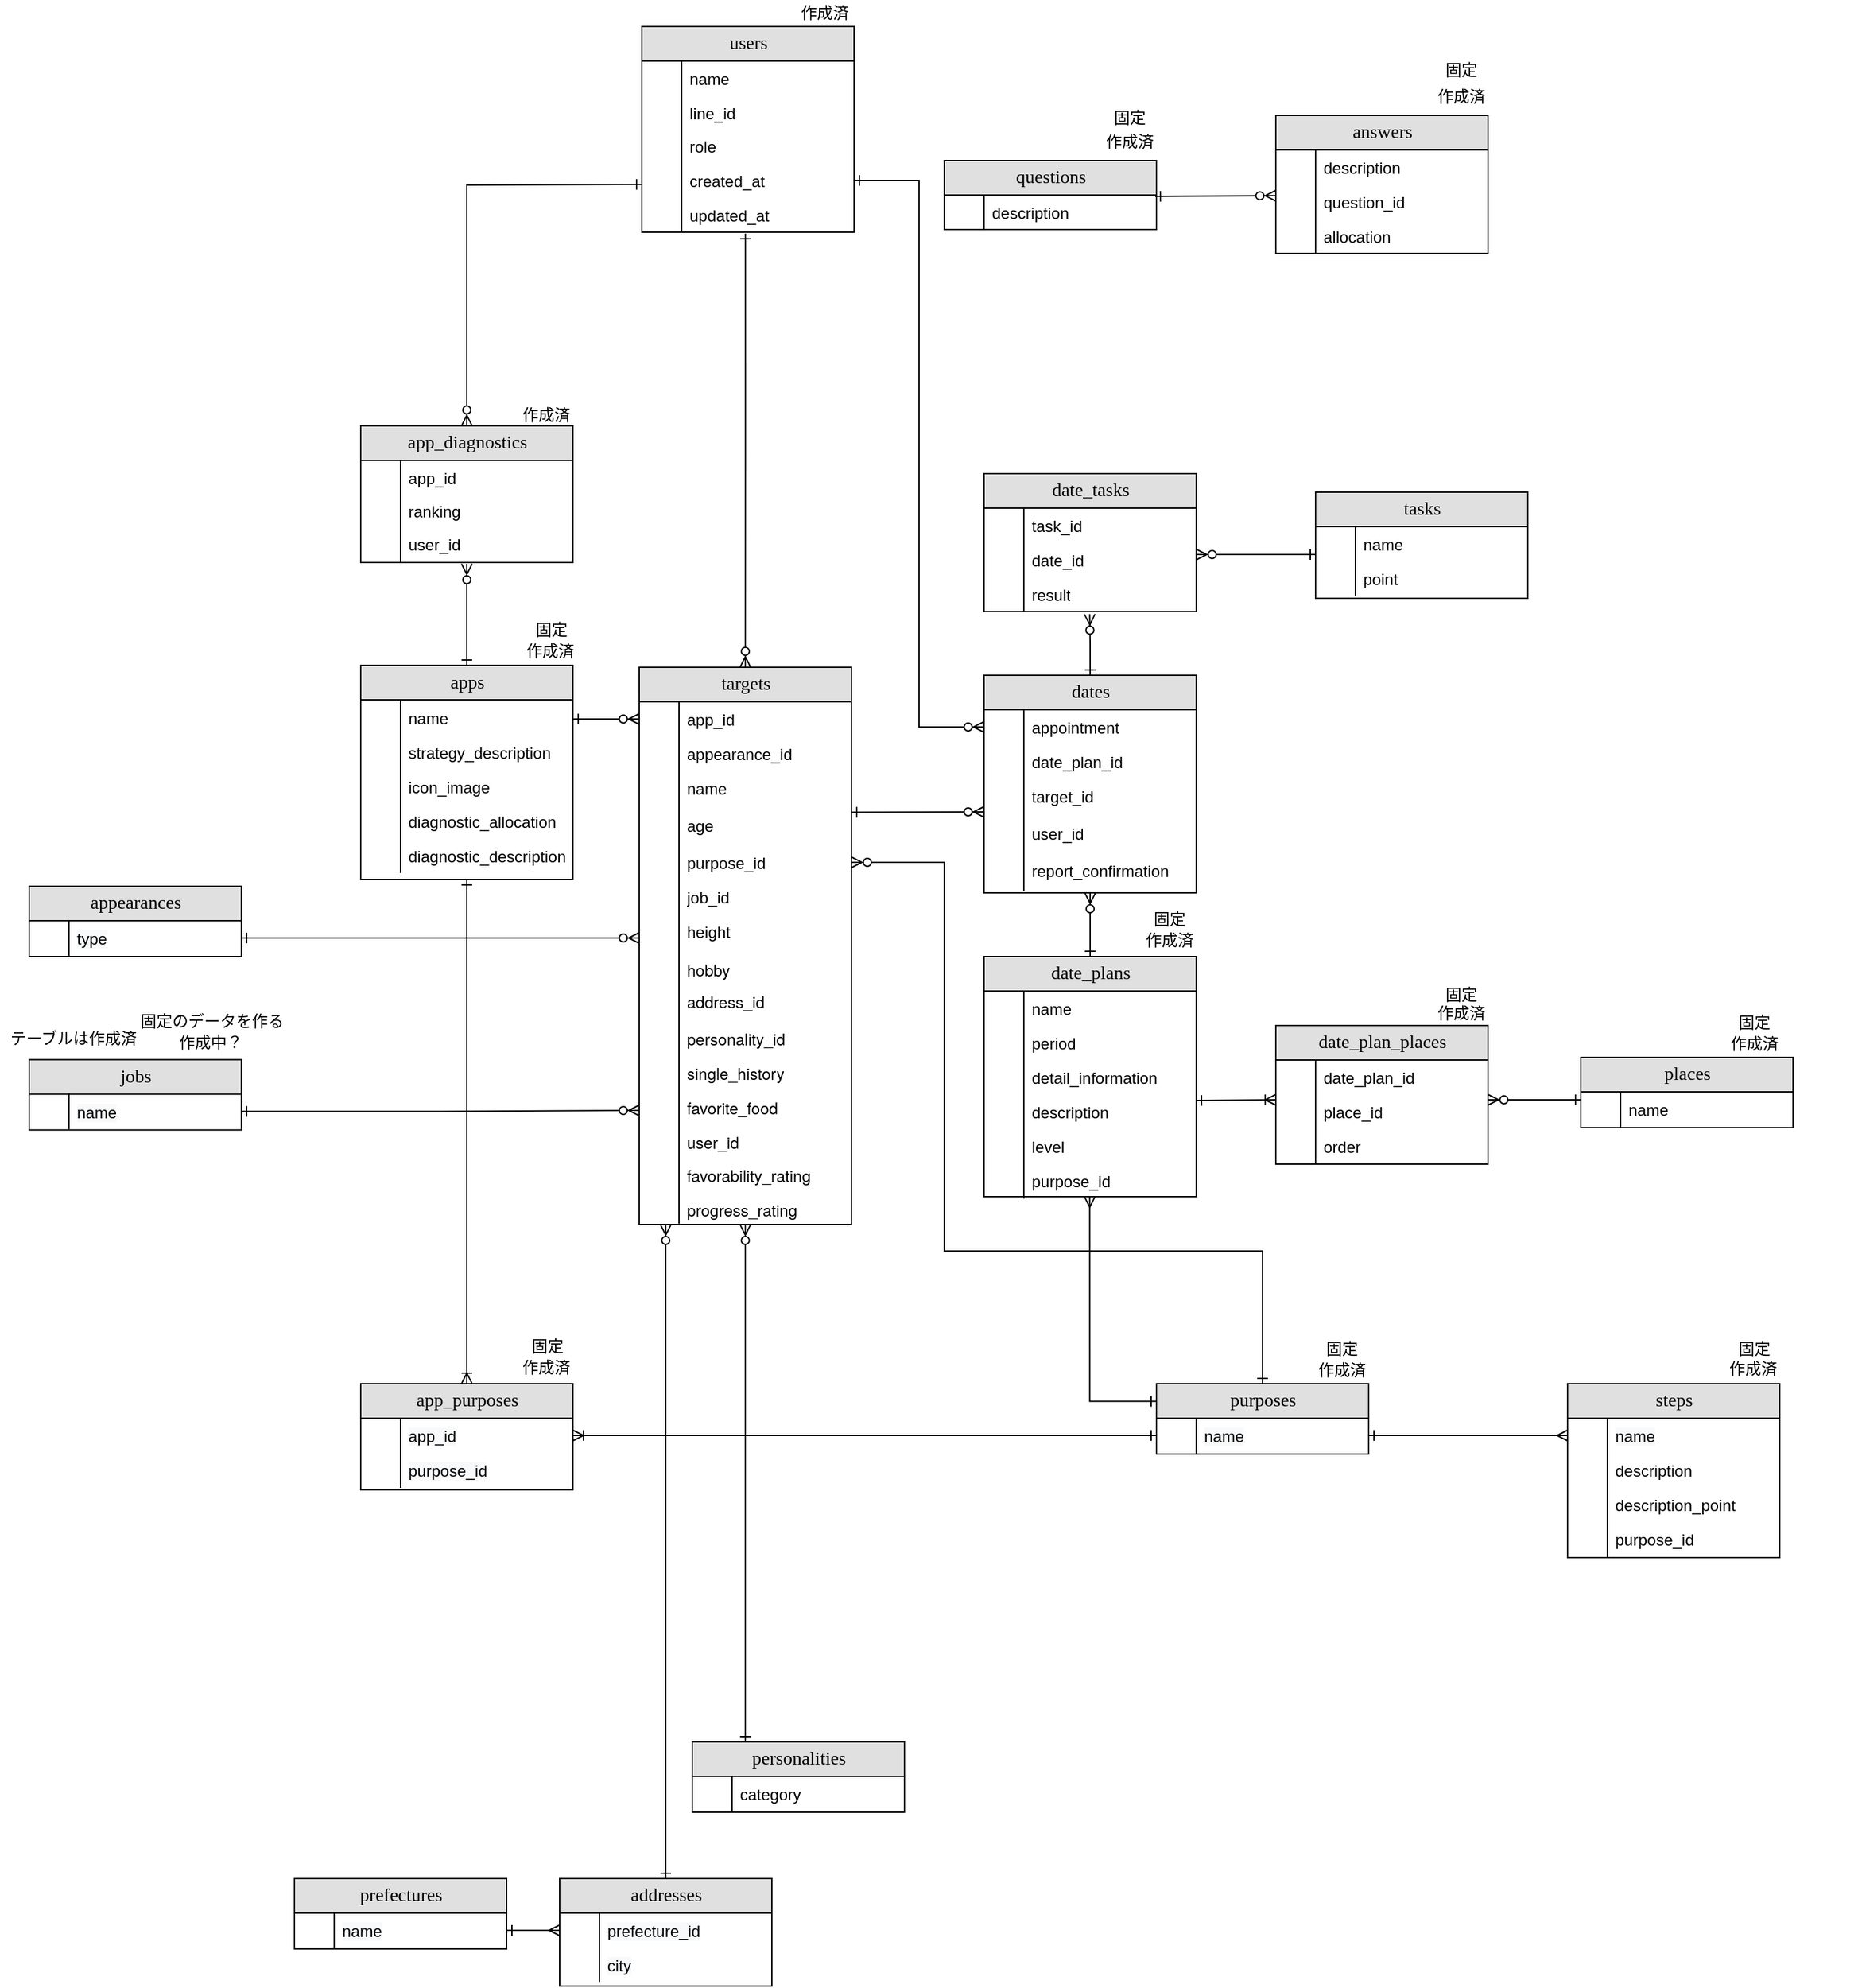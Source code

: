 <mxfile version="15.1.2" type="github">
  <diagram name="Page-1" id="e56a1550-8fbb-45ad-956c-1786394a9013">
    <mxGraphModel dx="2213" dy="760" grid="1" gridSize="10" guides="1" tooltips="1" connect="1" arrows="1" fold="1" page="1" pageScale="1" pageWidth="1100" pageHeight="850" background="none" math="0" shadow="0">
      <root>
        <mxCell id="0" />
        <mxCell id="1" parent="0" />
        <mxCell id="2e49270ec7c68f3f-80" value="users" style="swimlane;html=1;fontStyle=0;childLayout=stackLayout;horizontal=1;startSize=26;fillColor=#e0e0e0;horizontalStack=0;resizeParent=1;resizeLast=0;collapsible=1;marginBottom=0;swimlaneFillColor=#ffffff;align=center;rounded=0;shadow=0;comic=0;labelBackgroundColor=none;strokeWidth=1;fontFamily=Verdana;fontSize=14" parent="1" vertex="1">
          <mxGeometry x="232" y="37" width="160" height="155" as="geometry" />
        </mxCell>
        <mxCell id="2e49270ec7c68f3f-83" value="name" style="shape=partialRectangle;top=0;left=0;right=0;bottom=0;html=1;align=left;verticalAlign=top;fillColor=none;spacingLeft=34;spacingRight=4;whiteSpace=wrap;overflow=hidden;rotatable=0;points=[[0,0.5],[1,0.5]];portConstraint=eastwest;dropTarget=0;" parent="2e49270ec7c68f3f-80" vertex="1">
          <mxGeometry y="26" width="160" height="26" as="geometry" />
        </mxCell>
        <mxCell id="2e49270ec7c68f3f-84" value="" style="shape=partialRectangle;top=0;left=0;bottom=0;html=1;fillColor=none;align=left;verticalAlign=top;spacingLeft=4;spacingRight=4;whiteSpace=wrap;overflow=hidden;rotatable=0;points=[];portConstraint=eastwest;part=1;" parent="2e49270ec7c68f3f-83" vertex="1" connectable="0">
          <mxGeometry width="30" height="26" as="geometry" />
        </mxCell>
        <mxCell id="U_IIAZPZ_CKqvt8vAzjZ-7" value="line_id" style="shape=partialRectangle;top=0;left=0;right=0;bottom=0;html=1;align=left;verticalAlign=top;fillColor=none;spacingLeft=34;spacingRight=4;whiteSpace=wrap;overflow=hidden;rotatable=0;points=[[0,0.5],[1,0.5]];portConstraint=eastwest;dropTarget=0;" parent="2e49270ec7c68f3f-80" vertex="1">
          <mxGeometry y="52" width="160" height="25" as="geometry" />
        </mxCell>
        <mxCell id="U_IIAZPZ_CKqvt8vAzjZ-8" value="" style="shape=partialRectangle;top=0;left=0;bottom=0;html=1;fillColor=none;align=left;verticalAlign=top;spacingLeft=4;spacingRight=4;whiteSpace=wrap;overflow=hidden;rotatable=0;points=[];portConstraint=eastwest;part=1;" parent="U_IIAZPZ_CKqvt8vAzjZ-7" vertex="1" connectable="0">
          <mxGeometry width="30" height="25.886" as="geometry" />
        </mxCell>
        <mxCell id="4a-_96AIozx4s3AJGQaS-33" value="role" style="shape=partialRectangle;top=0;left=0;right=0;bottom=0;html=1;align=left;verticalAlign=top;fillColor=none;spacingLeft=34;spacingRight=4;whiteSpace=wrap;overflow=hidden;rotatable=0;points=[[0,0.5],[1,0.5]];portConstraint=eastwest;dropTarget=0;" parent="2e49270ec7c68f3f-80" vertex="1">
          <mxGeometry y="77" width="160" height="26" as="geometry" />
        </mxCell>
        <mxCell id="4a-_96AIozx4s3AJGQaS-34" value="" style="shape=partialRectangle;top=0;left=0;bottom=0;html=1;fillColor=none;align=left;verticalAlign=top;spacingLeft=4;spacingRight=4;whiteSpace=wrap;overflow=hidden;rotatable=0;points=[];portConstraint=eastwest;part=1;" parent="4a-_96AIozx4s3AJGQaS-33" vertex="1" connectable="0">
          <mxGeometry width="30" height="25.886" as="geometry" />
        </mxCell>
        <mxCell id="U_IIAZPZ_CKqvt8vAzjZ-3" value="created_at" style="shape=partialRectangle;top=0;left=0;right=0;bottom=0;html=1;align=left;verticalAlign=top;fillColor=none;spacingLeft=34;spacingRight=4;whiteSpace=wrap;overflow=hidden;rotatable=0;points=[[0,0.5],[1,0.5]];portConstraint=eastwest;dropTarget=0;" parent="2e49270ec7c68f3f-80" vertex="1">
          <mxGeometry y="103" width="160" height="26" as="geometry" />
        </mxCell>
        <mxCell id="U_IIAZPZ_CKqvt8vAzjZ-4" value="" style="shape=partialRectangle;top=0;left=0;bottom=0;html=1;fillColor=none;align=left;verticalAlign=top;spacingLeft=4;spacingRight=4;whiteSpace=wrap;overflow=hidden;rotatable=0;points=[];portConstraint=eastwest;part=1;" parent="U_IIAZPZ_CKqvt8vAzjZ-3" vertex="1" connectable="0">
          <mxGeometry width="30" height="26" as="geometry" />
        </mxCell>
        <mxCell id="U_IIAZPZ_CKqvt8vAzjZ-5" value="updated_at" style="shape=partialRectangle;top=0;left=0;right=0;bottom=0;html=1;align=left;verticalAlign=top;fillColor=none;spacingLeft=34;spacingRight=4;whiteSpace=wrap;overflow=hidden;rotatable=0;points=[[0,0.5],[1,0.5]];portConstraint=eastwest;dropTarget=0;" parent="2e49270ec7c68f3f-80" vertex="1">
          <mxGeometry y="129" width="160" height="26" as="geometry" />
        </mxCell>
        <mxCell id="U_IIAZPZ_CKqvt8vAzjZ-6" value="" style="shape=partialRectangle;top=0;left=0;bottom=0;html=1;fillColor=none;align=left;verticalAlign=top;spacingLeft=4;spacingRight=4;whiteSpace=wrap;overflow=hidden;rotatable=0;points=[];portConstraint=eastwest;part=1;" parent="U_IIAZPZ_CKqvt8vAzjZ-5" vertex="1" connectable="0">
          <mxGeometry width="30" height="26" as="geometry" />
        </mxCell>
        <mxCell id="4a-_96AIozx4s3AJGQaS-35" style="edgeStyle=orthogonalEdgeStyle;rounded=0;orthogonalLoop=1;jettySize=auto;html=1;exitX=0;exitY=0.5;exitDx=0;exitDy=0;entryX=0.5;entryY=0;entryDx=0;entryDy=0;fontSize=11;startArrow=ERone;startFill=0;endArrow=ERzeroToMany;endFill=1;endSize=6;strokeWidth=1;" parent="1" target="4a-_96AIozx4s3AJGQaS-13" edge="1">
          <mxGeometry relative="1" as="geometry">
            <mxPoint x="232" y="156" as="sourcePoint" />
          </mxGeometry>
        </mxCell>
        <mxCell id="4a-_96AIozx4s3AJGQaS-36" style="edgeStyle=orthogonalEdgeStyle;rounded=0;orthogonalLoop=1;jettySize=auto;html=1;exitX=1;exitY=0.5;exitDx=0;exitDy=0;entryX=0;entryY=0.5;entryDx=0;entryDy=0;fontSize=11;startArrow=ERone;startFill=0;endArrow=ERzeroToMany;endFill=1;endSize=6;strokeWidth=1;" parent="1" source="U_IIAZPZ_CKqvt8vAzjZ-3" target="P4efQdWENx2VInSaUyuK-15" edge="1">
          <mxGeometry relative="1" as="geometry" />
        </mxCell>
        <mxCell id="U_IIAZPZ_CKqvt8vAzjZ-9" value="targets" style="swimlane;html=1;fontStyle=0;childLayout=stackLayout;horizontal=1;startSize=26;fillColor=#e0e0e0;horizontalStack=0;resizeParent=1;resizeLast=0;collapsible=1;marginBottom=0;swimlaneFillColor=#ffffff;align=center;rounded=0;shadow=0;comic=0;labelBackgroundColor=none;strokeWidth=1;fontFamily=Verdana;fontSize=14" parent="1" vertex="1">
          <mxGeometry x="230" y="520" width="160" height="420" as="geometry" />
        </mxCell>
        <mxCell id="U_IIAZPZ_CKqvt8vAzjZ-12" value="app_id" style="shape=partialRectangle;top=0;left=0;right=0;bottom=0;html=1;align=left;verticalAlign=top;fillColor=none;spacingLeft=34;spacingRight=4;whiteSpace=wrap;overflow=hidden;rotatable=0;points=[[0,0.5],[1,0.5]];portConstraint=eastwest;dropTarget=0;" parent="U_IIAZPZ_CKqvt8vAzjZ-9" vertex="1">
          <mxGeometry y="26" width="160" height="26" as="geometry" />
        </mxCell>
        <mxCell id="U_IIAZPZ_CKqvt8vAzjZ-13" value="" style="shape=partialRectangle;top=0;left=0;bottom=0;html=1;fillColor=none;align=left;verticalAlign=top;spacingLeft=4;spacingRight=4;whiteSpace=wrap;overflow=hidden;rotatable=0;points=[];portConstraint=eastwest;part=1;" parent="U_IIAZPZ_CKqvt8vAzjZ-12" vertex="1" connectable="0">
          <mxGeometry width="30" height="26" as="geometry" />
        </mxCell>
        <mxCell id="U_IIAZPZ_CKqvt8vAzjZ-14" value="appearance_id" style="shape=partialRectangle;top=0;left=0;right=0;bottom=0;html=1;align=left;verticalAlign=top;fillColor=none;spacingLeft=34;spacingRight=4;whiteSpace=wrap;overflow=hidden;rotatable=0;points=[[0,0.5],[1,0.5]];portConstraint=eastwest;dropTarget=0;" parent="U_IIAZPZ_CKqvt8vAzjZ-9" vertex="1">
          <mxGeometry y="52" width="160" height="26" as="geometry" />
        </mxCell>
        <mxCell id="U_IIAZPZ_CKqvt8vAzjZ-15" value="" style="shape=partialRectangle;top=0;left=0;bottom=0;html=1;fillColor=none;align=left;verticalAlign=top;spacingLeft=4;spacingRight=4;whiteSpace=wrap;overflow=hidden;rotatable=0;points=[];portConstraint=eastwest;part=1;" parent="U_IIAZPZ_CKqvt8vAzjZ-14" vertex="1" connectable="0">
          <mxGeometry width="30" height="26" as="geometry" />
        </mxCell>
        <mxCell id="U_IIAZPZ_CKqvt8vAzjZ-18" value="" style="shape=partialRectangle;top=0;left=0;right=0;bottom=0;html=1;align=left;verticalAlign=top;fillColor=none;spacingLeft=34;spacingRight=4;whiteSpace=wrap;overflow=hidden;rotatable=0;points=[[0,0.5],[1,0.5]];portConstraint=eastwest;dropTarget=0;" parent="U_IIAZPZ_CKqvt8vAzjZ-9" vertex="1">
          <mxGeometry y="78" width="160" height="56" as="geometry" />
        </mxCell>
        <mxCell id="U_IIAZPZ_CKqvt8vAzjZ-19" value="" style="shape=partialRectangle;top=0;left=0;bottom=0;html=1;fillColor=none;align=left;verticalAlign=top;spacingLeft=4;spacingRight=4;whiteSpace=wrap;overflow=hidden;rotatable=0;points=[];portConstraint=eastwest;part=1;" parent="U_IIAZPZ_CKqvt8vAzjZ-18" vertex="1" connectable="0">
          <mxGeometry width="30" height="56" as="geometry" />
        </mxCell>
        <mxCell id="U_IIAZPZ_CKqvt8vAzjZ-20" value="age" style="shape=partialRectangle;top=0;left=0;right=0;bottom=0;html=1;align=left;verticalAlign=top;fillColor=none;spacingLeft=34;spacingRight=4;whiteSpace=wrap;overflow=hidden;rotatable=0;points=[[0,0.5],[1,0.5]];portConstraint=eastwest;dropTarget=0;" parent="1" vertex="1">
          <mxGeometry x="230" y="626" width="160" height="26" as="geometry" />
        </mxCell>
        <mxCell id="U_IIAZPZ_CKqvt8vAzjZ-21" value="" style="shape=partialRectangle;top=0;left=0;bottom=0;html=1;fillColor=none;align=left;verticalAlign=top;spacingLeft=4;spacingRight=4;whiteSpace=wrap;overflow=hidden;rotatable=0;points=[];portConstraint=eastwest;part=1;" parent="U_IIAZPZ_CKqvt8vAzjZ-20" vertex="1" connectable="0">
          <mxGeometry width="30" height="26" as="geometry" />
        </mxCell>
        <mxCell id="U_IIAZPZ_CKqvt8vAzjZ-22" value="purpose_id" style="shape=partialRectangle;top=0;left=0;right=0;bottom=0;html=1;align=left;verticalAlign=top;fillColor=none;spacingLeft=34;spacingRight=4;whiteSpace=wrap;overflow=hidden;rotatable=0;points=[[0,0.5],[1,0.5]];portConstraint=eastwest;dropTarget=0;" parent="1" vertex="1">
          <mxGeometry x="230" y="654" width="160" height="26" as="geometry" />
        </mxCell>
        <mxCell id="U_IIAZPZ_CKqvt8vAzjZ-23" value="" style="shape=partialRectangle;top=0;left=0;bottom=0;html=1;fillColor=none;align=left;verticalAlign=top;spacingLeft=4;spacingRight=4;whiteSpace=wrap;overflow=hidden;rotatable=0;points=[];portConstraint=eastwest;part=1;" parent="U_IIAZPZ_CKqvt8vAzjZ-22" vertex="1" connectable="0">
          <mxGeometry width="30" height="26" as="geometry" />
        </mxCell>
        <mxCell id="U_IIAZPZ_CKqvt8vAzjZ-24" value="job_id" style="shape=partialRectangle;top=0;left=0;right=0;bottom=0;html=1;align=left;verticalAlign=top;fillColor=none;spacingLeft=34;spacingRight=4;whiteSpace=wrap;overflow=hidden;rotatable=0;points=[[0,0.5],[1,0.5]];portConstraint=eastwest;dropTarget=0;" parent="1" vertex="1">
          <mxGeometry x="230" y="680" width="160" height="26" as="geometry" />
        </mxCell>
        <mxCell id="U_IIAZPZ_CKqvt8vAzjZ-25" value="" style="shape=partialRectangle;top=0;left=0;bottom=0;html=1;fillColor=none;align=left;verticalAlign=top;spacingLeft=4;spacingRight=4;whiteSpace=wrap;overflow=hidden;rotatable=0;points=[];portConstraint=eastwest;part=1;" parent="U_IIAZPZ_CKqvt8vAzjZ-24" vertex="1" connectable="0">
          <mxGeometry width="30" height="26" as="geometry" />
        </mxCell>
        <mxCell id="U_IIAZPZ_CKqvt8vAzjZ-26" value="height" style="shape=partialRectangle;top=0;left=0;right=0;bottom=0;html=1;align=left;verticalAlign=top;fillColor=none;spacingLeft=34;spacingRight=4;whiteSpace=wrap;overflow=hidden;rotatable=0;points=[[0,0.5],[1,0.5]];portConstraint=eastwest;dropTarget=0;" parent="1" vertex="1">
          <mxGeometry x="230" y="706" width="160" height="36" as="geometry" />
        </mxCell>
        <mxCell id="U_IIAZPZ_CKqvt8vAzjZ-27" value="" style="shape=partialRectangle;top=0;left=0;bottom=0;html=1;fillColor=none;align=left;verticalAlign=top;spacingLeft=4;spacingRight=4;whiteSpace=wrap;overflow=hidden;rotatable=0;points=[];portConstraint=eastwest;part=1;" parent="U_IIAZPZ_CKqvt8vAzjZ-26" vertex="1" connectable="0">
          <mxGeometry width="30" height="25.886" as="geometry" />
        </mxCell>
        <mxCell id="U_IIAZPZ_CKqvt8vAzjZ-28" value="&lt;p class=&quot;p1&quot; style=&quot;margin: 0px ; font-stretch: normal ; line-height: normal ; font-family: &amp;#34;helvetica neue&amp;#34;&quot;&gt;hobby&lt;/p&gt;" style="shape=partialRectangle;top=0;left=0;right=0;bottom=0;html=1;align=left;verticalAlign=top;fillColor=none;spacingLeft=34;spacingRight=4;whiteSpace=wrap;overflow=hidden;rotatable=0;points=[[0,0.5],[1,0.5]];portConstraint=eastwest;dropTarget=0;" parent="1" vertex="1">
          <mxGeometry x="230" y="732" width="160" height="36" as="geometry" />
        </mxCell>
        <mxCell id="U_IIAZPZ_CKqvt8vAzjZ-29" value="" style="shape=partialRectangle;top=0;left=0;bottom=0;html=1;fillColor=none;align=left;verticalAlign=top;spacingLeft=4;spacingRight=4;whiteSpace=wrap;overflow=hidden;rotatable=0;points=[];portConstraint=eastwest;part=1;" parent="U_IIAZPZ_CKqvt8vAzjZ-28" vertex="1" connectable="0">
          <mxGeometry width="30" height="25.886" as="geometry" />
        </mxCell>
        <mxCell id="U_IIAZPZ_CKqvt8vAzjZ-30" value="&lt;font face=&quot;helvetica neue&quot;&gt;address_id&lt;/font&gt;" style="shape=partialRectangle;top=0;left=0;right=0;bottom=0;html=1;align=left;verticalAlign=top;fillColor=none;spacingLeft=34;spacingRight=4;whiteSpace=wrap;overflow=hidden;rotatable=0;points=[[0,0.5],[1,0.5]];portConstraint=eastwest;dropTarget=0;" parent="1" vertex="1">
          <mxGeometry x="230" y="758" width="160" height="36" as="geometry" />
        </mxCell>
        <mxCell id="U_IIAZPZ_CKqvt8vAzjZ-31" value="" style="shape=partialRectangle;top=0;left=0;bottom=0;html=1;fillColor=none;align=left;verticalAlign=top;spacingLeft=4;spacingRight=4;whiteSpace=wrap;overflow=hidden;rotatable=0;points=[];portConstraint=eastwest;part=1;" parent="U_IIAZPZ_CKqvt8vAzjZ-30" vertex="1" connectable="0">
          <mxGeometry width="30" height="25.886" as="geometry" />
        </mxCell>
        <mxCell id="U_IIAZPZ_CKqvt8vAzjZ-34" value="&lt;p class=&quot;p1&quot; style=&quot;margin: 0px ; font-stretch: normal ; line-height: normal&quot;&gt;&lt;font face=&quot;helvetica neue&quot;&gt;personality_id&lt;/font&gt;&lt;br&gt;&lt;/p&gt;" style="shape=partialRectangle;top=0;left=0;right=0;bottom=0;html=1;align=left;verticalAlign=top;fillColor=none;spacingLeft=34;spacingRight=4;whiteSpace=wrap;overflow=hidden;rotatable=0;points=[[0,0.5],[1,0.5]];portConstraint=eastwest;dropTarget=0;" parent="1" vertex="1">
          <mxGeometry x="230" y="784" width="160" height="36" as="geometry" />
        </mxCell>
        <mxCell id="U_IIAZPZ_CKqvt8vAzjZ-35" value="" style="shape=partialRectangle;top=0;left=0;bottom=0;html=1;fillColor=none;align=left;verticalAlign=top;spacingLeft=4;spacingRight=4;whiteSpace=wrap;overflow=hidden;rotatable=0;points=[];portConstraint=eastwest;part=1;" parent="U_IIAZPZ_CKqvt8vAzjZ-34" vertex="1" connectable="0">
          <mxGeometry width="30" height="25.886" as="geometry" />
        </mxCell>
        <mxCell id="U_IIAZPZ_CKqvt8vAzjZ-36" value="&lt;p class=&quot;p1&quot; style=&quot;margin: 0px ; font-stretch: normal ; line-height: normal&quot;&gt;&lt;font face=&quot;helvetica neue&quot;&gt;single_history&lt;/font&gt;&lt;br&gt;&lt;/p&gt;" style="shape=partialRectangle;top=0;left=0;right=0;bottom=0;html=1;align=left;verticalAlign=top;fillColor=none;spacingLeft=34;spacingRight=4;whiteSpace=wrap;overflow=hidden;rotatable=0;points=[[0,0.5],[1,0.5]];portConstraint=eastwest;dropTarget=0;" parent="1" vertex="1">
          <mxGeometry x="230" y="810" width="160" height="36" as="geometry" />
        </mxCell>
        <mxCell id="U_IIAZPZ_CKqvt8vAzjZ-37" value="" style="shape=partialRectangle;top=0;left=0;bottom=0;html=1;fillColor=none;align=left;verticalAlign=top;spacingLeft=4;spacingRight=4;whiteSpace=wrap;overflow=hidden;rotatable=0;points=[];portConstraint=eastwest;part=1;" parent="U_IIAZPZ_CKqvt8vAzjZ-36" vertex="1" connectable="0">
          <mxGeometry width="30" height="25.886" as="geometry" />
        </mxCell>
        <mxCell id="u8cXeZXo8G7gB1rvISuo-1" value="&lt;p class=&quot;p1&quot; style=&quot;margin: 0px ; font-stretch: normal ; line-height: normal&quot;&gt;&lt;font face=&quot;helvetica neue&quot;&gt;favorite_food&lt;/font&gt;&lt;/p&gt;" style="shape=partialRectangle;top=0;left=0;right=0;bottom=0;html=1;align=left;verticalAlign=top;fillColor=none;spacingLeft=34;spacingRight=4;whiteSpace=wrap;overflow=hidden;rotatable=0;points=[[0,0.5],[1,0.5]];portConstraint=eastwest;dropTarget=0;" parent="1" vertex="1">
          <mxGeometry x="230" y="836" width="160" height="36" as="geometry" />
        </mxCell>
        <mxCell id="u8cXeZXo8G7gB1rvISuo-2" value="" style="shape=partialRectangle;top=0;left=0;bottom=0;html=1;fillColor=none;align=left;verticalAlign=top;spacingLeft=4;spacingRight=4;whiteSpace=wrap;overflow=hidden;rotatable=0;points=[];portConstraint=eastwest;part=1;" parent="u8cXeZXo8G7gB1rvISuo-1" vertex="1" connectable="0">
          <mxGeometry width="30" height="25.886" as="geometry" />
        </mxCell>
        <mxCell id="u8cXeZXo8G7gB1rvISuo-3" value="&lt;p class=&quot;p1&quot; style=&quot;margin: 0px ; font-stretch: normal ; line-height: normal&quot;&gt;&lt;font face=&quot;helvetica neue&quot;&gt;user_id&lt;/font&gt;&lt;/p&gt;" style="shape=partialRectangle;top=0;left=0;right=0;bottom=0;html=1;align=left;verticalAlign=top;fillColor=none;spacingLeft=34;spacingRight=4;whiteSpace=wrap;overflow=hidden;rotatable=0;points=[[0,0.5],[1,0.5]];portConstraint=eastwest;dropTarget=0;" parent="1" vertex="1">
          <mxGeometry x="230" y="862" width="160" height="36" as="geometry" />
        </mxCell>
        <mxCell id="u8cXeZXo8G7gB1rvISuo-4" value="" style="shape=partialRectangle;top=0;left=0;bottom=0;html=1;fillColor=none;align=left;verticalAlign=top;spacingLeft=4;spacingRight=4;whiteSpace=wrap;overflow=hidden;rotatable=0;points=[];portConstraint=eastwest;part=1;" parent="u8cXeZXo8G7gB1rvISuo-3" vertex="1" connectable="0">
          <mxGeometry width="30" height="25.886" as="geometry" />
        </mxCell>
        <mxCell id="U_IIAZPZ_CKqvt8vAzjZ-16" value="name" style="shape=partialRectangle;top=0;left=0;right=0;bottom=0;html=1;align=left;verticalAlign=top;fillColor=none;spacingLeft=34;spacingRight=4;whiteSpace=wrap;overflow=hidden;rotatable=0;points=[[0,0.5],[1,0.5]];portConstraint=eastwest;dropTarget=0;" parent="1" vertex="1">
          <mxGeometry x="230" y="598" width="160" height="26" as="geometry" />
        </mxCell>
        <mxCell id="U_IIAZPZ_CKqvt8vAzjZ-17" value="" style="shape=partialRectangle;top=0;left=0;bottom=0;html=1;fillColor=none;align=left;verticalAlign=top;spacingLeft=4;spacingRight=4;whiteSpace=wrap;overflow=hidden;rotatable=0;points=[];portConstraint=eastwest;part=1;" parent="U_IIAZPZ_CKqvt8vAzjZ-16" vertex="1" connectable="0">
          <mxGeometry width="30" height="26" as="geometry" />
        </mxCell>
        <mxCell id="U2G-_PZbIe9DehCuMmDc-56" style="edgeStyle=orthogonalEdgeStyle;rounded=0;orthogonalLoop=1;jettySize=auto;html=1;exitX=0.5;exitY=0;exitDx=0;exitDy=0;startArrow=ERone;startFill=0;endArrow=ERzeroToMany;endFill=1;" parent="1" source="P4efQdWENx2VInSaUyuK-12" edge="1">
          <mxGeometry relative="1" as="geometry">
            <mxPoint x="569.667" y="480" as="targetPoint" />
          </mxGeometry>
        </mxCell>
        <mxCell id="P4efQdWENx2VInSaUyuK-12" value="dates" style="swimlane;html=1;fontStyle=0;childLayout=stackLayout;horizontal=1;startSize=26;fillColor=#e0e0e0;horizontalStack=0;resizeParent=1;resizeLast=0;collapsible=1;marginBottom=0;swimlaneFillColor=#ffffff;align=center;rounded=0;shadow=0;comic=0;labelBackgroundColor=none;strokeWidth=1;fontFamily=Verdana;fontSize=14" parent="1" vertex="1">
          <mxGeometry x="490" y="526" width="160" height="164" as="geometry" />
        </mxCell>
        <mxCell id="P4efQdWENx2VInSaUyuK-15" value="appointment" style="shape=partialRectangle;top=0;left=0;right=0;bottom=0;html=1;align=left;verticalAlign=top;fillColor=none;spacingLeft=34;spacingRight=4;whiteSpace=wrap;overflow=hidden;rotatable=0;points=[[0,0.5],[1,0.5]];portConstraint=eastwest;dropTarget=0;" parent="P4efQdWENx2VInSaUyuK-12" vertex="1">
          <mxGeometry y="26" width="160" height="26" as="geometry" />
        </mxCell>
        <mxCell id="P4efQdWENx2VInSaUyuK-16" value="" style="shape=partialRectangle;top=0;left=0;bottom=0;html=1;fillColor=none;align=left;verticalAlign=top;spacingLeft=4;spacingRight=4;whiteSpace=wrap;overflow=hidden;rotatable=0;points=[];portConstraint=eastwest;part=1;" parent="P4efQdWENx2VInSaUyuK-15" vertex="1" connectable="0">
          <mxGeometry width="30" height="26" as="geometry" />
        </mxCell>
        <mxCell id="fdWaYFI0qnyTR5igIjWM-53" value="date_plan_id" style="shape=partialRectangle;top=0;left=0;right=0;bottom=0;html=1;align=left;verticalAlign=top;fillColor=none;spacingLeft=34;spacingRight=4;whiteSpace=wrap;overflow=hidden;rotatable=0;points=[[0,0.5],[1,0.5]];portConstraint=eastwest;dropTarget=0;" parent="P4efQdWENx2VInSaUyuK-12" vertex="1">
          <mxGeometry y="52" width="160" height="26" as="geometry" />
        </mxCell>
        <mxCell id="fdWaYFI0qnyTR5igIjWM-54" value="" style="shape=partialRectangle;top=0;left=0;bottom=0;html=1;fillColor=none;align=left;verticalAlign=top;spacingLeft=4;spacingRight=4;whiteSpace=wrap;overflow=hidden;rotatable=0;points=[];portConstraint=eastwest;part=1;" parent="fdWaYFI0qnyTR5igIjWM-53" vertex="1" connectable="0">
          <mxGeometry width="30" height="26" as="geometry" />
        </mxCell>
        <mxCell id="fdWaYFI0qnyTR5igIjWM-57" value="target_id" style="shape=partialRectangle;top=0;left=0;right=0;bottom=0;html=1;align=left;verticalAlign=top;fillColor=none;spacingLeft=34;spacingRight=4;whiteSpace=wrap;overflow=hidden;rotatable=0;points=[[0,0.5],[1,0.5]];portConstraint=eastwest;dropTarget=0;" parent="P4efQdWENx2VInSaUyuK-12" vertex="1">
          <mxGeometry y="78" width="160" height="28" as="geometry" />
        </mxCell>
        <mxCell id="fdWaYFI0qnyTR5igIjWM-58" value="" style="shape=partialRectangle;top=0;left=0;bottom=0;html=1;fillColor=none;align=left;verticalAlign=top;spacingLeft=4;spacingRight=4;whiteSpace=wrap;overflow=hidden;rotatable=0;points=[];portConstraint=eastwest;part=1;" parent="fdWaYFI0qnyTR5igIjWM-57" vertex="1" connectable="0">
          <mxGeometry width="30" height="28" as="geometry" />
        </mxCell>
        <mxCell id="4a-_96AIozx4s3AJGQaS-11" value="user_id" style="shape=partialRectangle;top=0;left=0;right=0;bottom=0;html=1;align=left;verticalAlign=top;fillColor=none;spacingLeft=34;spacingRight=4;whiteSpace=wrap;overflow=hidden;rotatable=0;points=[[0,0.5],[1,0.5]];portConstraint=eastwest;dropTarget=0;" parent="P4efQdWENx2VInSaUyuK-12" vertex="1">
          <mxGeometry y="106" width="160" height="28" as="geometry" />
        </mxCell>
        <mxCell id="4a-_96AIozx4s3AJGQaS-12" value="" style="shape=partialRectangle;top=0;left=0;bottom=0;html=1;fillColor=none;align=left;verticalAlign=top;spacingLeft=4;spacingRight=4;whiteSpace=wrap;overflow=hidden;rotatable=0;points=[];portConstraint=eastwest;part=1;" parent="4a-_96AIozx4s3AJGQaS-11" vertex="1" connectable="0">
          <mxGeometry width="30" height="28" as="geometry" />
        </mxCell>
        <mxCell id="U2G-_PZbIe9DehCuMmDc-14" value="report_confirmation" style="shape=partialRectangle;top=0;left=0;right=0;bottom=0;html=1;align=left;verticalAlign=top;fillColor=none;spacingLeft=34;spacingRight=4;whiteSpace=wrap;overflow=hidden;rotatable=0;points=[[0,0.5],[1,0.5]];portConstraint=eastwest;dropTarget=0;" parent="P4efQdWENx2VInSaUyuK-12" vertex="1">
          <mxGeometry y="134" width="160" height="28" as="geometry" />
        </mxCell>
        <mxCell id="U2G-_PZbIe9DehCuMmDc-15" value="" style="shape=partialRectangle;top=0;left=0;bottom=0;html=1;fillColor=none;align=left;verticalAlign=top;spacingLeft=4;spacingRight=4;whiteSpace=wrap;overflow=hidden;rotatable=0;points=[];portConstraint=eastwest;part=1;" parent="U2G-_PZbIe9DehCuMmDc-14" vertex="1" connectable="0">
          <mxGeometry width="30" height="28" as="geometry" />
        </mxCell>
        <mxCell id="P4efQdWENx2VInSaUyuK-26" value="apps" style="swimlane;html=1;fontStyle=0;childLayout=stackLayout;horizontal=1;startSize=26;fillColor=#e0e0e0;horizontalStack=0;resizeParent=1;resizeLast=0;collapsible=1;marginBottom=0;swimlaneFillColor=#ffffff;align=center;rounded=0;shadow=0;comic=0;labelBackgroundColor=none;strokeWidth=1;fontFamily=Verdana;fontSize=14" parent="1" vertex="1">
          <mxGeometry x="20" y="518.5" width="160" height="161.5" as="geometry" />
        </mxCell>
        <mxCell id="P4efQdWENx2VInSaUyuK-29" value="name" style="shape=partialRectangle;top=0;left=0;right=0;bottom=0;html=1;align=left;verticalAlign=top;fillColor=none;spacingLeft=34;spacingRight=4;whiteSpace=wrap;overflow=hidden;rotatable=0;points=[[0,0.5],[1,0.5]];portConstraint=eastwest;dropTarget=0;" parent="P4efQdWENx2VInSaUyuK-26" vertex="1">
          <mxGeometry y="26" width="160" height="26" as="geometry" />
        </mxCell>
        <mxCell id="P4efQdWENx2VInSaUyuK-30" value="" style="shape=partialRectangle;top=0;left=0;bottom=0;html=1;fillColor=none;align=left;verticalAlign=top;spacingLeft=4;spacingRight=4;whiteSpace=wrap;overflow=hidden;rotatable=0;points=[];portConstraint=eastwest;part=1;" parent="P4efQdWENx2VInSaUyuK-29" vertex="1" connectable="0">
          <mxGeometry width="30" height="26" as="geometry" />
        </mxCell>
        <mxCell id="6YnLSuV3wM51PPYqu2_4-14" value="strategy_description" style="shape=partialRectangle;top=0;left=0;right=0;bottom=0;html=1;align=left;verticalAlign=top;fillColor=none;spacingLeft=34;spacingRight=4;whiteSpace=wrap;overflow=hidden;rotatable=0;points=[[0,0.5],[1,0.5]];portConstraint=eastwest;dropTarget=0;" parent="P4efQdWENx2VInSaUyuK-26" vertex="1">
          <mxGeometry y="52" width="160" height="26" as="geometry" />
        </mxCell>
        <mxCell id="6YnLSuV3wM51PPYqu2_4-15" value="" style="shape=partialRectangle;top=0;left=0;bottom=0;html=1;fillColor=none;align=left;verticalAlign=top;spacingLeft=4;spacingRight=4;whiteSpace=wrap;overflow=hidden;rotatable=0;points=[];portConstraint=eastwest;part=1;" parent="6YnLSuV3wM51PPYqu2_4-14" vertex="1" connectable="0">
          <mxGeometry width="30" height="26" as="geometry" />
        </mxCell>
        <mxCell id="6YnLSuV3wM51PPYqu2_4-16" value="icon_image" style="shape=partialRectangle;top=0;left=0;right=0;bottom=0;html=1;align=left;verticalAlign=top;fillColor=none;spacingLeft=34;spacingRight=4;whiteSpace=wrap;overflow=hidden;rotatable=0;points=[[0,0.5],[1,0.5]];portConstraint=eastwest;dropTarget=0;" parent="P4efQdWENx2VInSaUyuK-26" vertex="1">
          <mxGeometry y="78" width="160" height="25" as="geometry" />
        </mxCell>
        <mxCell id="6YnLSuV3wM51PPYqu2_4-17" value="" style="shape=partialRectangle;top=0;left=0;bottom=0;html=1;fillColor=none;align=left;verticalAlign=top;spacingLeft=4;spacingRight=4;whiteSpace=wrap;overflow=hidden;rotatable=0;points=[];portConstraint=eastwest;part=1;" parent="6YnLSuV3wM51PPYqu2_4-16" vertex="1" connectable="0">
          <mxGeometry width="30" height="26" as="geometry" />
        </mxCell>
        <mxCell id="P4efQdWENx2VInSaUyuK-33" value="steps" style="swimlane;html=1;fontStyle=0;childLayout=stackLayout;horizontal=1;startSize=26;fillColor=#e0e0e0;horizontalStack=0;resizeParent=1;resizeLast=0;collapsible=1;marginBottom=0;swimlaneFillColor=#ffffff;align=center;rounded=0;shadow=0;comic=0;labelBackgroundColor=none;strokeWidth=1;fontFamily=Verdana;fontSize=14" parent="1" vertex="1">
          <mxGeometry x="930" y="1060" width="160" height="131" as="geometry" />
        </mxCell>
        <mxCell id="P4efQdWENx2VInSaUyuK-41" value="&lt;span style=&quot;color: rgb(0 , 0 , 0) ; font-family: &amp;#34;helvetica&amp;#34; ; font-size: 12px ; font-style: normal ; font-weight: 400 ; letter-spacing: normal ; text-align: left ; text-indent: 0px ; text-transform: none ; word-spacing: 0px ; background-color: rgb(248 , 249 , 250) ; display: inline ; float: none&quot;&gt;name&lt;/span&gt;" style="shape=partialRectangle;top=0;left=0;right=0;bottom=0;html=1;align=left;verticalAlign=top;fillColor=none;spacingLeft=34;spacingRight=4;whiteSpace=wrap;overflow=hidden;rotatable=0;points=[[0,0.5],[1,0.5]];portConstraint=eastwest;dropTarget=0;" parent="P4efQdWENx2VInSaUyuK-33" vertex="1">
          <mxGeometry y="26" width="160" height="26" as="geometry" />
        </mxCell>
        <mxCell id="P4efQdWENx2VInSaUyuK-42" value="" style="shape=partialRectangle;top=0;left=0;bottom=0;html=1;fillColor=none;align=left;verticalAlign=top;spacingLeft=4;spacingRight=4;whiteSpace=wrap;overflow=hidden;rotatable=0;points=[];portConstraint=eastwest;part=1;" parent="P4efQdWENx2VInSaUyuK-41" vertex="1" connectable="0">
          <mxGeometry width="30" height="26" as="geometry" />
        </mxCell>
        <mxCell id="fdWaYFI0qnyTR5igIjWM-28" value="&lt;font face=&quot;helvetica&quot;&gt;description&lt;/font&gt;" style="shape=partialRectangle;top=0;left=0;right=0;bottom=0;html=1;align=left;verticalAlign=top;fillColor=none;spacingLeft=34;spacingRight=4;whiteSpace=wrap;overflow=hidden;rotatable=0;points=[[0,0.5],[1,0.5]];portConstraint=eastwest;dropTarget=0;" parent="P4efQdWENx2VInSaUyuK-33" vertex="1">
          <mxGeometry y="52" width="160" height="26" as="geometry" />
        </mxCell>
        <mxCell id="fdWaYFI0qnyTR5igIjWM-29" value="" style="shape=partialRectangle;top=0;left=0;bottom=0;html=1;fillColor=none;align=left;verticalAlign=top;spacingLeft=4;spacingRight=4;whiteSpace=wrap;overflow=hidden;rotatable=0;points=[];portConstraint=eastwest;part=1;" parent="fdWaYFI0qnyTR5igIjWM-28" vertex="1" connectable="0">
          <mxGeometry width="30" height="26" as="geometry" />
        </mxCell>
        <mxCell id="P4efQdWENx2VInSaUyuK-38" value="&lt;span style=&quot;font-family: &amp;#34;helvetica&amp;#34;&quot;&gt;description_point&lt;/span&gt;" style="shape=partialRectangle;top=0;left=0;right=0;bottom=0;html=1;align=left;verticalAlign=top;fillColor=none;spacingLeft=34;spacingRight=4;whiteSpace=wrap;overflow=hidden;rotatable=0;points=[[0,0.5],[1,0.5]];portConstraint=eastwest;dropTarget=0;" parent="P4efQdWENx2VInSaUyuK-33" vertex="1">
          <mxGeometry y="78" width="160" height="26" as="geometry" />
        </mxCell>
        <mxCell id="P4efQdWENx2VInSaUyuK-39" value="" style="shape=partialRectangle;top=0;left=0;bottom=0;html=1;fillColor=none;align=left;verticalAlign=top;spacingLeft=4;spacingRight=4;whiteSpace=wrap;overflow=hidden;rotatable=0;points=[];portConstraint=eastwest;part=1;" parent="P4efQdWENx2VInSaUyuK-38" vertex="1" connectable="0">
          <mxGeometry width="30" height="26" as="geometry" />
        </mxCell>
        <mxCell id="VrGGSzT6-_kBG3vxo8Wm-1" value="questions" style="swimlane;html=1;fontStyle=0;childLayout=stackLayout;horizontal=1;startSize=26;fillColor=#e0e0e0;horizontalStack=0;resizeParent=1;resizeLast=0;collapsible=1;marginBottom=0;swimlaneFillColor=#ffffff;align=center;rounded=0;shadow=0;comic=0;labelBackgroundColor=none;strokeWidth=1;fontFamily=Verdana;fontSize=14" parent="1" vertex="1">
          <mxGeometry x="460" y="138" width="160" height="52" as="geometry" />
        </mxCell>
        <mxCell id="VrGGSzT6-_kBG3vxo8Wm-2" value="description" style="shape=partialRectangle;top=0;left=0;right=0;bottom=0;html=1;align=left;verticalAlign=top;fillColor=none;spacingLeft=34;spacingRight=4;whiteSpace=wrap;overflow=hidden;rotatable=0;points=[[0,0.5],[1,0.5]];portConstraint=eastwest;dropTarget=0;" parent="VrGGSzT6-_kBG3vxo8Wm-1" vertex="1">
          <mxGeometry y="26" width="160" height="25" as="geometry" />
        </mxCell>
        <mxCell id="VrGGSzT6-_kBG3vxo8Wm-3" value="" style="shape=partialRectangle;top=0;left=0;bottom=0;html=1;fillColor=none;align=left;verticalAlign=top;spacingLeft=4;spacingRight=4;whiteSpace=wrap;overflow=hidden;rotatable=0;points=[];portConstraint=eastwest;part=1;" parent="VrGGSzT6-_kBG3vxo8Wm-2" vertex="1" connectable="0">
          <mxGeometry width="30" height="26" as="geometry" />
        </mxCell>
        <mxCell id="VrGGSzT6-_kBG3vxo8Wm-8" value="answers" style="swimlane;html=1;fontStyle=0;childLayout=stackLayout;horizontal=1;startSize=26;fillColor=#e0e0e0;horizontalStack=0;resizeParent=1;resizeLast=0;collapsible=1;marginBottom=0;swimlaneFillColor=#ffffff;align=center;rounded=0;shadow=0;comic=0;labelBackgroundColor=none;strokeWidth=1;fontFamily=Verdana;fontSize=14" parent="1" vertex="1">
          <mxGeometry x="710" y="104" width="160" height="104" as="geometry" />
        </mxCell>
        <mxCell id="VrGGSzT6-_kBG3vxo8Wm-11" value="description" style="shape=partialRectangle;top=0;left=0;right=0;bottom=0;html=1;align=left;verticalAlign=top;fillColor=none;spacingLeft=34;spacingRight=4;whiteSpace=wrap;overflow=hidden;rotatable=0;points=[[0,0.5],[1,0.5]];portConstraint=eastwest;dropTarget=0;" parent="VrGGSzT6-_kBG3vxo8Wm-8" vertex="1">
          <mxGeometry y="26" width="160" height="26" as="geometry" />
        </mxCell>
        <mxCell id="VrGGSzT6-_kBG3vxo8Wm-12" value="" style="shape=partialRectangle;top=0;left=0;bottom=0;html=1;fillColor=none;align=left;verticalAlign=top;spacingLeft=4;spacingRight=4;whiteSpace=wrap;overflow=hidden;rotatable=0;points=[];portConstraint=eastwest;part=1;" parent="VrGGSzT6-_kBG3vxo8Wm-11" vertex="1" connectable="0">
          <mxGeometry width="30" height="26" as="geometry" />
        </mxCell>
        <mxCell id="6YnLSuV3wM51PPYqu2_4-3" value="question_id" style="shape=partialRectangle;top=0;left=0;right=0;bottom=0;html=1;align=left;verticalAlign=top;fillColor=none;spacingLeft=34;spacingRight=4;whiteSpace=wrap;overflow=hidden;rotatable=0;points=[[0,0.5],[1,0.5]];portConstraint=eastwest;dropTarget=0;" parent="VrGGSzT6-_kBG3vxo8Wm-8" vertex="1">
          <mxGeometry y="52" width="160" height="26" as="geometry" />
        </mxCell>
        <mxCell id="6YnLSuV3wM51PPYqu2_4-4" value="" style="shape=partialRectangle;top=0;left=0;bottom=0;html=1;fillColor=none;align=left;verticalAlign=top;spacingLeft=4;spacingRight=4;whiteSpace=wrap;overflow=hidden;rotatable=0;points=[];portConstraint=eastwest;part=1;" parent="6YnLSuV3wM51PPYqu2_4-3" vertex="1" connectable="0">
          <mxGeometry width="30" height="26" as="geometry" />
        </mxCell>
        <mxCell id="6YnLSuV3wM51PPYqu2_4-7" value="allocation" style="shape=partialRectangle;top=0;left=0;right=0;bottom=0;html=1;align=left;verticalAlign=top;fillColor=none;spacingLeft=34;spacingRight=4;whiteSpace=wrap;overflow=hidden;rotatable=0;points=[[0,0.5],[1,0.5]];portConstraint=eastwest;dropTarget=0;" parent="VrGGSzT6-_kBG3vxo8Wm-8" vertex="1">
          <mxGeometry y="78" width="160" height="26" as="geometry" />
        </mxCell>
        <mxCell id="6YnLSuV3wM51PPYqu2_4-8" value="" style="shape=partialRectangle;top=0;left=0;bottom=0;html=1;fillColor=none;align=left;verticalAlign=top;spacingLeft=4;spacingRight=4;whiteSpace=wrap;overflow=hidden;rotatable=0;points=[];portConstraint=eastwest;part=1;" parent="6YnLSuV3wM51PPYqu2_4-7" vertex="1" connectable="0">
          <mxGeometry width="30" height="26" as="geometry" />
        </mxCell>
        <mxCell id="6YnLSuV3wM51PPYqu2_4-12" value="" style="endArrow=ERzeroToMany;html=1;rounded=0;startArrow=ERone;startFill=0;endFill=1;entryX=0;entryY=1;entryDx=0;entryDy=0;entryPerimeter=0;" parent="1" edge="1">
          <mxGeometry relative="1" as="geometry">
            <mxPoint x="619" y="165" as="sourcePoint" />
            <mxPoint x="710" y="164.5" as="targetPoint" />
          </mxGeometry>
        </mxCell>
        <mxCell id="fdWaYFI0qnyTR5igIjWM-48" value="" style="edgeStyle=orthogonalEdgeStyle;rounded=0;orthogonalLoop=1;jettySize=auto;html=1;startArrow=ERone;startFill=0;endArrow=ERzeroToMany;endFill=1;entryX=0;entryY=0.5;entryDx=0;entryDy=0;" parent="1" target="U_IIAZPZ_CKqvt8vAzjZ-12" edge="1">
          <mxGeometry relative="1" as="geometry">
            <mxPoint x="180" y="559" as="sourcePoint" />
            <Array as="points">
              <mxPoint x="180" y="559" />
            </Array>
          </mxGeometry>
        </mxCell>
        <mxCell id="fdWaYFI0qnyTR5igIjWM-49" value="" style="edgeStyle=orthogonalEdgeStyle;rounded=0;orthogonalLoop=1;jettySize=auto;html=1;startArrow=ERone;startFill=0;endArrow=ERzeroToMany;endFill=1;entryX=0.5;entryY=0;entryDx=0;entryDy=0;exitX=0.488;exitY=1.038;exitDx=0;exitDy=0;exitPerimeter=0;" parent="1" source="U_IIAZPZ_CKqvt8vAzjZ-5" target="U_IIAZPZ_CKqvt8vAzjZ-9" edge="1">
          <mxGeometry relative="1" as="geometry">
            <mxPoint x="310" y="195" as="sourcePoint" />
            <mxPoint x="310" y="515" as="targetPoint" />
            <Array as="points" />
          </mxGeometry>
        </mxCell>
        <mxCell id="fdWaYFI0qnyTR5igIjWM-74" value="&lt;p class=&quot;p1&quot; style=&quot;margin: 0px ; font-stretch: normal ; line-height: normal&quot;&gt;&lt;font face=&quot;helvetica neue&quot;&gt;favorability_rating&lt;/font&gt;&lt;/p&gt;" style="shape=partialRectangle;top=0;left=0;right=0;bottom=0;html=1;align=left;verticalAlign=top;fillColor=none;spacingLeft=34;spacingRight=4;whiteSpace=wrap;overflow=hidden;rotatable=0;points=[[0,0.5],[1,0.5]];portConstraint=eastwest;dropTarget=0;" parent="1" vertex="1">
          <mxGeometry x="230" y="887" width="160" height="36" as="geometry" />
        </mxCell>
        <mxCell id="fdWaYFI0qnyTR5igIjWM-75" value="" style="shape=partialRectangle;top=0;left=0;bottom=0;html=1;fillColor=none;align=left;verticalAlign=top;spacingLeft=4;spacingRight=4;whiteSpace=wrap;overflow=hidden;rotatable=0;points=[];portConstraint=eastwest;part=1;" parent="fdWaYFI0qnyTR5igIjWM-74" vertex="1" connectable="0">
          <mxGeometry width="30" height="25.886" as="geometry" />
        </mxCell>
        <mxCell id="fdWaYFI0qnyTR5igIjWM-76" value="&lt;p class=&quot;p1&quot; style=&quot;margin: 0px ; font-stretch: normal ; line-height: normal&quot;&gt;&lt;font face=&quot;helvetica neue&quot;&gt;progress_rating&lt;/font&gt;&lt;/p&gt;" style="shape=partialRectangle;top=0;left=0;right=0;bottom=0;html=1;align=left;verticalAlign=top;fillColor=none;spacingLeft=34;spacingRight=4;whiteSpace=wrap;overflow=hidden;rotatable=0;points=[[0,0.5],[1,0.5]];portConstraint=eastwest;dropTarget=0;" parent="1" vertex="1">
          <mxGeometry x="230" y="913" width="160" height="36" as="geometry" />
        </mxCell>
        <mxCell id="fdWaYFI0qnyTR5igIjWM-77" value="" style="shape=partialRectangle;top=0;left=0;bottom=0;html=1;fillColor=none;align=left;verticalAlign=top;spacingLeft=4;spacingRight=4;whiteSpace=wrap;overflow=hidden;rotatable=0;points=[];portConstraint=eastwest;part=1;" parent="fdWaYFI0qnyTR5igIjWM-76" vertex="1" connectable="0">
          <mxGeometry width="30" height="25.886" as="geometry" />
        </mxCell>
        <mxCell id="4a-_96AIozx4s3AJGQaS-3" value="" style="endArrow=ERzeroToMany;html=1;rounded=0;startArrow=ERone;startFill=0;endFill=1;" parent="1" edge="1">
          <mxGeometry relative="1" as="geometry">
            <mxPoint x="390" y="629.29" as="sourcePoint" />
            <mxPoint x="490" y="629.0" as="targetPoint" />
          </mxGeometry>
        </mxCell>
        <mxCell id="4a-_96AIozx4s3AJGQaS-13" value="app_diagnostics" style="swimlane;html=1;fontStyle=0;childLayout=stackLayout;horizontal=1;startSize=26;fillColor=#e0e0e0;horizontalStack=0;resizeParent=1;resizeLast=0;collapsible=1;marginBottom=0;swimlaneFillColor=#ffffff;align=center;rounded=0;shadow=0;comic=0;labelBackgroundColor=none;strokeWidth=1;fontFamily=Verdana;fontSize=14" parent="1" vertex="1">
          <mxGeometry x="20" y="338" width="160" height="103" as="geometry" />
        </mxCell>
        <mxCell id="4a-_96AIozx4s3AJGQaS-22" value="app_id" style="shape=partialRectangle;top=0;left=0;right=0;bottom=0;html=1;align=left;verticalAlign=top;fillColor=none;spacingLeft=34;spacingRight=4;whiteSpace=wrap;overflow=hidden;rotatable=0;points=[[0,0.5],[1,0.5]];portConstraint=eastwest;dropTarget=0;" parent="4a-_96AIozx4s3AJGQaS-13" vertex="1">
          <mxGeometry y="26" width="160" height="25" as="geometry" />
        </mxCell>
        <mxCell id="4a-_96AIozx4s3AJGQaS-23" value="" style="shape=partialRectangle;top=0;left=0;bottom=0;html=1;fillColor=none;align=left;verticalAlign=top;spacingLeft=4;spacingRight=4;whiteSpace=wrap;overflow=hidden;rotatable=0;points=[];portConstraint=eastwest;part=1;" parent="4a-_96AIozx4s3AJGQaS-22" vertex="1" connectable="0">
          <mxGeometry width="30" height="26" as="geometry" />
        </mxCell>
        <mxCell id="4a-_96AIozx4s3AJGQaS-26" value="ranking" style="shape=partialRectangle;top=0;left=0;right=0;bottom=0;html=1;align=left;verticalAlign=top;fillColor=none;spacingLeft=34;spacingRight=4;whiteSpace=wrap;overflow=hidden;rotatable=0;points=[[0,0.5],[1,0.5]];portConstraint=eastwest;dropTarget=0;" parent="4a-_96AIozx4s3AJGQaS-13" vertex="1">
          <mxGeometry y="51" width="160" height="25" as="geometry" />
        </mxCell>
        <mxCell id="4a-_96AIozx4s3AJGQaS-27" value="" style="shape=partialRectangle;top=0;left=0;bottom=0;html=1;fillColor=none;align=left;verticalAlign=top;spacingLeft=4;spacingRight=4;whiteSpace=wrap;overflow=hidden;rotatable=0;points=[];portConstraint=eastwest;part=1;" parent="4a-_96AIozx4s3AJGQaS-26" vertex="1" connectable="0">
          <mxGeometry width="30" height="26" as="geometry" />
        </mxCell>
        <mxCell id="4a-_96AIozx4s3AJGQaS-24" value="user_id" style="shape=partialRectangle;top=0;left=0;right=0;bottom=0;html=1;align=left;verticalAlign=top;fillColor=none;spacingLeft=34;spacingRight=4;whiteSpace=wrap;overflow=hidden;rotatable=0;points=[[0,0.5],[1,0.5]];portConstraint=eastwest;dropTarget=0;" parent="4a-_96AIozx4s3AJGQaS-13" vertex="1">
          <mxGeometry y="76" width="160" height="25" as="geometry" />
        </mxCell>
        <mxCell id="4a-_96AIozx4s3AJGQaS-25" value="" style="shape=partialRectangle;top=0;left=0;bottom=0;html=1;fillColor=none;align=left;verticalAlign=top;spacingLeft=4;spacingRight=4;whiteSpace=wrap;overflow=hidden;rotatable=0;points=[];portConstraint=eastwest;part=1;" parent="4a-_96AIozx4s3AJGQaS-24" vertex="1" connectable="0">
          <mxGeometry width="30" height="26" as="geometry" />
        </mxCell>
        <mxCell id="4a-_96AIozx4s3AJGQaS-29" value="" style="edgeStyle=orthogonalEdgeStyle;rounded=0;orthogonalLoop=1;jettySize=auto;html=1;startArrow=ERone;startFill=0;endArrow=ERzeroToMany;endFill=1;exitX=0.5;exitY=0;exitDx=0;exitDy=0;" parent="1" source="P4efQdWENx2VInSaUyuK-26" edge="1">
          <mxGeometry relative="1" as="geometry">
            <mxPoint x="60" y="476.179" as="sourcePoint" />
            <mxPoint x="100" y="442" as="targetPoint" />
          </mxGeometry>
        </mxCell>
        <mxCell id="4a-_96AIozx4s3AJGQaS-31" value="diagnostic_allocation" style="shape=partialRectangle;top=0;left=0;right=0;bottom=0;html=1;align=left;verticalAlign=top;fillColor=none;spacingLeft=34;spacingRight=4;whiteSpace=wrap;overflow=hidden;rotatable=0;points=[[0,0.5],[1,0.5]];portConstraint=eastwest;dropTarget=0;" parent="1" vertex="1">
          <mxGeometry x="20" y="622.5" width="160" height="25" as="geometry" />
        </mxCell>
        <mxCell id="4a-_96AIozx4s3AJGQaS-32" value="" style="shape=partialRectangle;top=0;left=0;bottom=0;html=1;fillColor=none;align=left;verticalAlign=top;spacingLeft=4;spacingRight=4;whiteSpace=wrap;overflow=hidden;rotatable=0;points=[];portConstraint=eastwest;part=1;" parent="4a-_96AIozx4s3AJGQaS-31" vertex="1" connectable="0">
          <mxGeometry width="30" height="26" as="geometry" />
        </mxCell>
        <mxCell id="4a-_96AIozx4s3AJGQaS-54" value="diagnostic_description" style="shape=partialRectangle;top=0;left=0;right=0;bottom=0;html=1;align=left;verticalAlign=top;fillColor=none;spacingLeft=34;spacingRight=4;whiteSpace=wrap;overflow=hidden;rotatable=0;points=[[0,0.5],[1,0.5]];portConstraint=eastwest;dropTarget=0;" parent="1" vertex="1">
          <mxGeometry x="20" y="648.5" width="160" height="25" as="geometry" />
        </mxCell>
        <mxCell id="4a-_96AIozx4s3AJGQaS-55" value="" style="shape=partialRectangle;top=0;left=0;bottom=0;html=1;fillColor=none;align=left;verticalAlign=top;spacingLeft=4;spacingRight=4;whiteSpace=wrap;overflow=hidden;rotatable=0;points=[];portConstraint=eastwest;part=1;" parent="4a-_96AIozx4s3AJGQaS-54" vertex="1" connectable="0">
          <mxGeometry width="30" height="26" as="geometry" />
        </mxCell>
        <mxCell id="U2G-_PZbIe9DehCuMmDc-57" style="edgeStyle=orthogonalEdgeStyle;rounded=0;orthogonalLoop=1;jettySize=auto;html=1;exitX=0;exitY=0.25;exitDx=0;exitDy=0;entryX=0.498;entryY=0.962;entryDx=0;entryDy=0;entryPerimeter=0;startArrow=ERone;startFill=0;endArrow=ERmany;endFill=0;" parent="1" source="4a-_96AIozx4s3AJGQaS-58" target="U2G-_PZbIe9DehCuMmDc-52" edge="1">
          <mxGeometry relative="1" as="geometry" />
        </mxCell>
        <mxCell id="4a-_96AIozx4s3AJGQaS-58" value="purposes" style="swimlane;html=1;fontStyle=0;childLayout=stackLayout;horizontal=1;startSize=26;fillColor=#e0e0e0;horizontalStack=0;resizeParent=1;resizeLast=0;collapsible=1;marginBottom=0;swimlaneFillColor=#ffffff;align=center;rounded=0;shadow=0;comic=0;labelBackgroundColor=none;strokeWidth=1;fontFamily=Verdana;fontSize=14" parent="1" vertex="1">
          <mxGeometry x="620" y="1060" width="160" height="53" as="geometry" />
        </mxCell>
        <mxCell id="4a-_96AIozx4s3AJGQaS-59" value="&lt;span style=&quot;color: rgb(0 , 0 , 0) ; font-family: &amp;#34;helvetica&amp;#34; ; font-size: 12px ; font-style: normal ; font-weight: 400 ; letter-spacing: normal ; text-align: left ; text-indent: 0px ; text-transform: none ; word-spacing: 0px ; background-color: rgb(248 , 249 , 250) ; display: inline ; float: none&quot;&gt;name&lt;/span&gt;" style="shape=partialRectangle;top=0;left=0;right=0;bottom=0;html=1;align=left;verticalAlign=top;fillColor=none;spacingLeft=34;spacingRight=4;whiteSpace=wrap;overflow=hidden;rotatable=0;points=[[0,0.5],[1,0.5]];portConstraint=eastwest;dropTarget=0;" parent="4a-_96AIozx4s3AJGQaS-58" vertex="1">
          <mxGeometry y="26" width="160" height="26" as="geometry" />
        </mxCell>
        <mxCell id="4a-_96AIozx4s3AJGQaS-60" value="" style="shape=partialRectangle;top=0;left=0;bottom=0;html=1;fillColor=none;align=left;verticalAlign=top;spacingLeft=4;spacingRight=4;whiteSpace=wrap;overflow=hidden;rotatable=0;points=[];portConstraint=eastwest;part=1;" parent="4a-_96AIozx4s3AJGQaS-59" vertex="1" connectable="0">
          <mxGeometry width="30" height="26" as="geometry" />
        </mxCell>
        <mxCell id="U2G-_PZbIe9DehCuMmDc-1" value="app_purposes" style="swimlane;html=1;fontStyle=0;childLayout=stackLayout;horizontal=1;startSize=26;fillColor=#e0e0e0;horizontalStack=0;resizeParent=1;resizeLast=0;collapsible=1;marginBottom=0;swimlaneFillColor=#ffffff;align=center;rounded=0;shadow=0;comic=0;labelBackgroundColor=none;strokeWidth=1;fontFamily=Verdana;fontSize=14" parent="1" vertex="1">
          <mxGeometry x="20" y="1060" width="160" height="80" as="geometry" />
        </mxCell>
        <mxCell id="U2G-_PZbIe9DehCuMmDc-2" value="&lt;span style=&quot;color: rgb(0 , 0 , 0) ; font-family: &amp;#34;helvetica&amp;#34; ; font-size: 12px ; font-style: normal ; font-weight: 400 ; letter-spacing: normal ; text-align: left ; text-indent: 0px ; text-transform: none ; word-spacing: 0px ; background-color: rgb(248 , 249 , 250) ; display: inline ; float: none&quot;&gt;app_id&lt;/span&gt;" style="shape=partialRectangle;top=0;left=0;right=0;bottom=0;html=1;align=left;verticalAlign=top;fillColor=none;spacingLeft=34;spacingRight=4;whiteSpace=wrap;overflow=hidden;rotatable=0;points=[[0,0.5],[1,0.5]];portConstraint=eastwest;dropTarget=0;" parent="U2G-_PZbIe9DehCuMmDc-1" vertex="1">
          <mxGeometry y="26" width="160" height="26" as="geometry" />
        </mxCell>
        <mxCell id="U2G-_PZbIe9DehCuMmDc-3" value="" style="shape=partialRectangle;top=0;left=0;bottom=0;html=1;fillColor=none;align=left;verticalAlign=top;spacingLeft=4;spacingRight=4;whiteSpace=wrap;overflow=hidden;rotatable=0;points=[];portConstraint=eastwest;part=1;" parent="U2G-_PZbIe9DehCuMmDc-2" vertex="1" connectable="0">
          <mxGeometry width="30" height="26" as="geometry" />
        </mxCell>
        <mxCell id="U2G-_PZbIe9DehCuMmDc-10" value="&lt;span style=&quot;color: rgb(0 , 0 , 0) ; font-family: &amp;#34;helvetica&amp;#34; ; font-size: 12px ; font-style: normal ; font-weight: 400 ; letter-spacing: normal ; text-align: left ; text-indent: 0px ; text-transform: none ; word-spacing: 0px ; background-color: rgb(248 , 249 , 250) ; display: inline ; float: none&quot;&gt;purpose_id&lt;/span&gt;" style="shape=partialRectangle;top=0;left=0;right=0;bottom=0;html=1;align=left;verticalAlign=top;fillColor=none;spacingLeft=34;spacingRight=4;whiteSpace=wrap;overflow=hidden;rotatable=0;points=[[0,0.5],[1,0.5]];portConstraint=eastwest;dropTarget=0;" parent="U2G-_PZbIe9DehCuMmDc-1" vertex="1">
          <mxGeometry y="52" width="160" height="26" as="geometry" />
        </mxCell>
        <mxCell id="U2G-_PZbIe9DehCuMmDc-11" value="" style="shape=partialRectangle;top=0;left=0;bottom=0;html=1;fillColor=none;align=left;verticalAlign=top;spacingLeft=4;spacingRight=4;whiteSpace=wrap;overflow=hidden;rotatable=0;points=[];portConstraint=eastwest;part=1;" parent="U2G-_PZbIe9DehCuMmDc-10" vertex="1" connectable="0">
          <mxGeometry width="30" height="26" as="geometry" />
        </mxCell>
        <mxCell id="U2G-_PZbIe9DehCuMmDc-7" style="edgeStyle=orthogonalEdgeStyle;rounded=0;orthogonalLoop=1;jettySize=auto;html=1;startArrow=ERoneToMany;startFill=0;endArrow=ERone;endFill=0;entryX=0.5;entryY=1;entryDx=0;entryDy=0;exitX=0.5;exitY=0;exitDx=0;exitDy=0;" parent="1" source="U2G-_PZbIe9DehCuMmDc-1" target="P4efQdWENx2VInSaUyuK-26" edge="1">
          <mxGeometry relative="1" as="geometry">
            <mxPoint x="99.33" y="1000" as="sourcePoint" />
            <mxPoint x="99.33" y="753" as="targetPoint" />
          </mxGeometry>
        </mxCell>
        <mxCell id="U2G-_PZbIe9DehCuMmDc-9" style="edgeStyle=orthogonalEdgeStyle;rounded=0;orthogonalLoop=1;jettySize=auto;html=1;exitX=1;exitY=0.5;exitDx=0;exitDy=0;entryX=0;entryY=0.5;entryDx=0;entryDy=0;startArrow=ERoneToMany;startFill=0;endArrow=ERone;endFill=0;" parent="1" source="U2G-_PZbIe9DehCuMmDc-2" target="4a-_96AIozx4s3AJGQaS-59" edge="1">
          <mxGeometry relative="1" as="geometry" />
        </mxCell>
        <mxCell id="U2G-_PZbIe9DehCuMmDc-12" value="&lt;span style=&quot;font-family: &amp;#34;helvetica&amp;#34;&quot;&gt;purpose_id&lt;/span&gt;" style="shape=partialRectangle;top=0;left=0;right=0;bottom=0;html=1;align=left;verticalAlign=top;fillColor=none;spacingLeft=34;spacingRight=4;whiteSpace=wrap;overflow=hidden;rotatable=0;points=[[0,0.5],[1,0.5]];portConstraint=eastwest;dropTarget=0;" parent="1" vertex="1">
          <mxGeometry x="930" y="1164" width="160" height="26" as="geometry" />
        </mxCell>
        <mxCell id="U2G-_PZbIe9DehCuMmDc-13" value="" style="shape=partialRectangle;top=0;left=0;bottom=0;html=1;fillColor=none;align=left;verticalAlign=top;spacingLeft=4;spacingRight=4;whiteSpace=wrap;overflow=hidden;rotatable=0;points=[];portConstraint=eastwest;part=1;" parent="U2G-_PZbIe9DehCuMmDc-12" vertex="1" connectable="0">
          <mxGeometry width="30" height="26" as="geometry" />
        </mxCell>
        <mxCell id="U2G-_PZbIe9DehCuMmDc-16" value="date_tasks" style="swimlane;html=1;fontStyle=0;childLayout=stackLayout;horizontal=1;startSize=26;fillColor=#e0e0e0;horizontalStack=0;resizeParent=1;resizeLast=0;collapsible=1;marginBottom=0;swimlaneFillColor=#ffffff;align=center;rounded=0;shadow=0;comic=0;labelBackgroundColor=none;strokeWidth=1;fontFamily=Verdana;fontSize=14" parent="1" vertex="1">
          <mxGeometry x="490" y="374" width="160" height="104" as="geometry" />
        </mxCell>
        <mxCell id="U2G-_PZbIe9DehCuMmDc-17" value="task_id" style="shape=partialRectangle;top=0;left=0;right=0;bottom=0;html=1;align=left;verticalAlign=top;fillColor=none;spacingLeft=34;spacingRight=4;whiteSpace=wrap;overflow=hidden;rotatable=0;points=[[0,0.5],[1,0.5]];portConstraint=eastwest;dropTarget=0;" parent="U2G-_PZbIe9DehCuMmDc-16" vertex="1">
          <mxGeometry y="26" width="160" height="26" as="geometry" />
        </mxCell>
        <mxCell id="U2G-_PZbIe9DehCuMmDc-18" value="" style="shape=partialRectangle;top=0;left=0;bottom=0;html=1;fillColor=none;align=left;verticalAlign=top;spacingLeft=4;spacingRight=4;whiteSpace=wrap;overflow=hidden;rotatable=0;points=[];portConstraint=eastwest;part=1;" parent="U2G-_PZbIe9DehCuMmDc-17" vertex="1" connectable="0">
          <mxGeometry width="30" height="26" as="geometry" />
        </mxCell>
        <mxCell id="U2G-_PZbIe9DehCuMmDc-19" value="date_id" style="shape=partialRectangle;top=0;left=0;right=0;bottom=0;html=1;align=left;verticalAlign=top;fillColor=none;spacingLeft=34;spacingRight=4;whiteSpace=wrap;overflow=hidden;rotatable=0;points=[[0,0.5],[1,0.5]];portConstraint=eastwest;dropTarget=0;" parent="U2G-_PZbIe9DehCuMmDc-16" vertex="1">
          <mxGeometry y="52" width="160" height="26" as="geometry" />
        </mxCell>
        <mxCell id="U2G-_PZbIe9DehCuMmDc-20" value="" style="shape=partialRectangle;top=0;left=0;bottom=0;html=1;fillColor=none;align=left;verticalAlign=top;spacingLeft=4;spacingRight=4;whiteSpace=wrap;overflow=hidden;rotatable=0;points=[];portConstraint=eastwest;part=1;" parent="U2G-_PZbIe9DehCuMmDc-19" vertex="1" connectable="0">
          <mxGeometry width="30" height="26" as="geometry" />
        </mxCell>
        <mxCell id="U2G-_PZbIe9DehCuMmDc-21" value="result" style="shape=partialRectangle;top=0;left=0;right=0;bottom=0;html=1;align=left;verticalAlign=top;fillColor=none;spacingLeft=34;spacingRight=4;whiteSpace=wrap;overflow=hidden;rotatable=0;points=[[0,0.5],[1,0.5]];portConstraint=eastwest;dropTarget=0;" parent="U2G-_PZbIe9DehCuMmDc-16" vertex="1">
          <mxGeometry y="78" width="160" height="26" as="geometry" />
        </mxCell>
        <mxCell id="U2G-_PZbIe9DehCuMmDc-22" value="" style="shape=partialRectangle;top=0;left=0;bottom=0;html=1;fillColor=none;align=left;verticalAlign=top;spacingLeft=4;spacingRight=4;whiteSpace=wrap;overflow=hidden;rotatable=0;points=[];portConstraint=eastwest;part=1;" parent="U2G-_PZbIe9DehCuMmDc-21" vertex="1" connectable="0">
          <mxGeometry width="30" height="26" as="geometry" />
        </mxCell>
        <mxCell id="U2G-_PZbIe9DehCuMmDc-23" style="edgeStyle=orthogonalEdgeStyle;rounded=0;orthogonalLoop=1;jettySize=auto;html=1;startArrow=ERone;startFill=0;endArrow=ERzeroToMany;endFill=1;" parent="1" edge="1">
          <mxGeometry relative="1" as="geometry">
            <mxPoint x="650" y="435" as="targetPoint" />
            <mxPoint x="740" y="435" as="sourcePoint" />
          </mxGeometry>
        </mxCell>
        <mxCell id="U2G-_PZbIe9DehCuMmDc-24" value="tasks" style="swimlane;html=1;fontStyle=0;childLayout=stackLayout;horizontal=1;startSize=26;fillColor=#e0e0e0;horizontalStack=0;resizeParent=1;resizeLast=0;collapsible=1;marginBottom=0;swimlaneFillColor=#ffffff;align=center;rounded=0;shadow=0;comic=0;labelBackgroundColor=none;strokeWidth=1;fontFamily=Verdana;fontSize=14" parent="1" vertex="1">
          <mxGeometry x="740" y="388" width="160" height="80" as="geometry" />
        </mxCell>
        <mxCell id="U2G-_PZbIe9DehCuMmDc-25" value="name" style="shape=partialRectangle;top=0;left=0;right=0;bottom=0;html=1;align=left;verticalAlign=top;fillColor=none;spacingLeft=34;spacingRight=4;whiteSpace=wrap;overflow=hidden;rotatable=0;points=[[0,0.5],[1,0.5]];portConstraint=eastwest;dropTarget=0;" parent="U2G-_PZbIe9DehCuMmDc-24" vertex="1">
          <mxGeometry y="26" width="160" height="26" as="geometry" />
        </mxCell>
        <mxCell id="U2G-_PZbIe9DehCuMmDc-26" value="" style="shape=partialRectangle;top=0;left=0;bottom=0;html=1;fillColor=none;align=left;verticalAlign=top;spacingLeft=4;spacingRight=4;whiteSpace=wrap;overflow=hidden;rotatable=0;points=[];portConstraint=eastwest;part=1;" parent="U2G-_PZbIe9DehCuMmDc-25" vertex="1" connectable="0">
          <mxGeometry width="30" height="26" as="geometry" />
        </mxCell>
        <mxCell id="U2G-_PZbIe9DehCuMmDc-27" value="point" style="shape=partialRectangle;top=0;left=0;right=0;bottom=0;html=1;align=left;verticalAlign=top;fillColor=none;spacingLeft=34;spacingRight=4;whiteSpace=wrap;overflow=hidden;rotatable=0;points=[[0,0.5],[1,0.5]];portConstraint=eastwest;dropTarget=0;" parent="1" vertex="1">
          <mxGeometry x="740" y="440" width="160" height="26" as="geometry" />
        </mxCell>
        <mxCell id="U2G-_PZbIe9DehCuMmDc-28" value="" style="shape=partialRectangle;top=0;left=0;bottom=0;html=1;fillColor=none;align=left;verticalAlign=top;spacingLeft=4;spacingRight=4;whiteSpace=wrap;overflow=hidden;rotatable=0;points=[];portConstraint=eastwest;part=1;" parent="U2G-_PZbIe9DehCuMmDc-27" vertex="1" connectable="0">
          <mxGeometry width="30" height="26" as="geometry" />
        </mxCell>
        <mxCell id="U2G-_PZbIe9DehCuMmDc-54" style="edgeStyle=orthogonalEdgeStyle;rounded=0;orthogonalLoop=1;jettySize=auto;html=1;exitX=0.5;exitY=0;exitDx=0;exitDy=0;entryX=0.5;entryY=1;entryDx=0;entryDy=0;startArrow=ERone;startFill=0;endArrow=ERzeroToMany;endFill=1;" parent="1" source="U2G-_PZbIe9DehCuMmDc-29" target="P4efQdWENx2VInSaUyuK-12" edge="1">
          <mxGeometry relative="1" as="geometry" />
        </mxCell>
        <mxCell id="U2G-_PZbIe9DehCuMmDc-29" value="date_plans" style="swimlane;html=1;fontStyle=0;childLayout=stackLayout;horizontal=1;startSize=26;fillColor=#e0e0e0;horizontalStack=0;resizeParent=1;resizeLast=0;collapsible=1;marginBottom=0;swimlaneFillColor=#ffffff;align=center;rounded=0;shadow=0;comic=0;labelBackgroundColor=none;strokeWidth=1;fontFamily=Verdana;fontSize=14" parent="1" vertex="1">
          <mxGeometry x="490" y="738" width="160" height="181" as="geometry" />
        </mxCell>
        <mxCell id="U2G-_PZbIe9DehCuMmDc-30" value="name" style="shape=partialRectangle;top=0;left=0;right=0;bottom=0;html=1;align=left;verticalAlign=top;fillColor=none;spacingLeft=34;spacingRight=4;whiteSpace=wrap;overflow=hidden;rotatable=0;points=[[0,0.5],[1,0.5]];portConstraint=eastwest;dropTarget=0;" parent="U2G-_PZbIe9DehCuMmDc-29" vertex="1">
          <mxGeometry y="26" width="160" height="26" as="geometry" />
        </mxCell>
        <mxCell id="U2G-_PZbIe9DehCuMmDc-31" value="" style="shape=partialRectangle;top=0;left=0;bottom=0;html=1;fillColor=none;align=left;verticalAlign=top;spacingLeft=4;spacingRight=4;whiteSpace=wrap;overflow=hidden;rotatable=0;points=[];portConstraint=eastwest;part=1;" parent="U2G-_PZbIe9DehCuMmDc-30" vertex="1" connectable="0">
          <mxGeometry width="30" height="26" as="geometry" />
        </mxCell>
        <mxCell id="U2G-_PZbIe9DehCuMmDc-32" value="period" style="shape=partialRectangle;top=0;left=0;right=0;bottom=0;html=1;align=left;verticalAlign=top;fillColor=none;spacingLeft=34;spacingRight=4;whiteSpace=wrap;overflow=hidden;rotatable=0;points=[[0,0.5],[1,0.5]];portConstraint=eastwest;dropTarget=0;" parent="U2G-_PZbIe9DehCuMmDc-29" vertex="1">
          <mxGeometry y="52" width="160" height="26" as="geometry" />
        </mxCell>
        <mxCell id="U2G-_PZbIe9DehCuMmDc-33" value="" style="shape=partialRectangle;top=0;left=0;bottom=0;html=1;fillColor=none;align=left;verticalAlign=top;spacingLeft=4;spacingRight=4;whiteSpace=wrap;overflow=hidden;rotatable=0;points=[];portConstraint=eastwest;part=1;" parent="U2G-_PZbIe9DehCuMmDc-32" vertex="1" connectable="0">
          <mxGeometry width="30" height="26" as="geometry" />
        </mxCell>
        <mxCell id="U2G-_PZbIe9DehCuMmDc-34" value="detail_information" style="shape=partialRectangle;top=0;left=0;right=0;bottom=0;html=1;align=left;verticalAlign=top;fillColor=none;spacingLeft=34;spacingRight=4;whiteSpace=wrap;overflow=hidden;rotatable=0;points=[[0,0.5],[1,0.5]];portConstraint=eastwest;dropTarget=0;" parent="U2G-_PZbIe9DehCuMmDc-29" vertex="1">
          <mxGeometry y="78" width="160" height="26" as="geometry" />
        </mxCell>
        <mxCell id="U2G-_PZbIe9DehCuMmDc-35" value="" style="shape=partialRectangle;top=0;left=0;bottom=0;html=1;fillColor=none;align=left;verticalAlign=top;spacingLeft=4;spacingRight=4;whiteSpace=wrap;overflow=hidden;rotatable=0;points=[];portConstraint=eastwest;part=1;" parent="U2G-_PZbIe9DehCuMmDc-34" vertex="1" connectable="0">
          <mxGeometry width="30" height="26" as="geometry" />
        </mxCell>
        <mxCell id="U2G-_PZbIe9DehCuMmDc-36" value="description" style="shape=partialRectangle;top=0;left=0;right=0;bottom=0;html=1;align=left;verticalAlign=top;fillColor=none;spacingLeft=34;spacingRight=4;whiteSpace=wrap;overflow=hidden;rotatable=0;points=[[0,0.5],[1,0.5]];portConstraint=eastwest;dropTarget=0;" parent="U2G-_PZbIe9DehCuMmDc-29" vertex="1">
          <mxGeometry y="104" width="160" height="26" as="geometry" />
        </mxCell>
        <mxCell id="U2G-_PZbIe9DehCuMmDc-37" value="" style="shape=partialRectangle;top=0;left=0;bottom=0;html=1;fillColor=none;align=left;verticalAlign=top;spacingLeft=4;spacingRight=4;whiteSpace=wrap;overflow=hidden;rotatable=0;points=[];portConstraint=eastwest;part=1;" parent="U2G-_PZbIe9DehCuMmDc-36" vertex="1" connectable="0">
          <mxGeometry width="30" height="26" as="geometry" />
        </mxCell>
        <mxCell id="U2G-_PZbIe9DehCuMmDc-38" value="level" style="shape=partialRectangle;top=0;left=0;right=0;bottom=0;html=1;align=left;verticalAlign=top;fillColor=none;spacingLeft=34;spacingRight=4;whiteSpace=wrap;overflow=hidden;rotatable=0;points=[[0,0.5],[1,0.5]];portConstraint=eastwest;dropTarget=0;" parent="U2G-_PZbIe9DehCuMmDc-29" vertex="1">
          <mxGeometry y="130" width="160" height="26" as="geometry" />
        </mxCell>
        <mxCell id="U2G-_PZbIe9DehCuMmDc-39" value="" style="shape=partialRectangle;top=0;left=0;bottom=0;html=1;fillColor=none;align=left;verticalAlign=top;spacingLeft=4;spacingRight=4;whiteSpace=wrap;overflow=hidden;rotatable=0;points=[];portConstraint=eastwest;part=1;" parent="U2G-_PZbIe9DehCuMmDc-38" vertex="1" connectable="0">
          <mxGeometry width="30" height="26" as="geometry" />
        </mxCell>
        <mxCell id="U2G-_PZbIe9DehCuMmDc-40" value="places" style="swimlane;html=1;fontStyle=0;childLayout=stackLayout;horizontal=1;startSize=26;fillColor=#e0e0e0;horizontalStack=0;resizeParent=1;resizeLast=0;collapsible=1;marginBottom=0;swimlaneFillColor=#ffffff;align=center;rounded=0;shadow=0;comic=0;labelBackgroundColor=none;strokeWidth=1;fontFamily=Verdana;fontSize=14" parent="1" vertex="1">
          <mxGeometry x="940" y="814" width="160" height="53" as="geometry" />
        </mxCell>
        <mxCell id="U2G-_PZbIe9DehCuMmDc-41" value="name" style="shape=partialRectangle;top=0;left=0;right=0;bottom=0;html=1;align=left;verticalAlign=top;fillColor=none;spacingLeft=34;spacingRight=4;whiteSpace=wrap;overflow=hidden;rotatable=0;points=[[0,0.5],[1,0.5]];portConstraint=eastwest;dropTarget=0;" parent="U2G-_PZbIe9DehCuMmDc-40" vertex="1">
          <mxGeometry y="26" width="160" height="26" as="geometry" />
        </mxCell>
        <mxCell id="U2G-_PZbIe9DehCuMmDc-42" value="" style="shape=partialRectangle;top=0;left=0;bottom=0;html=1;fillColor=none;align=left;verticalAlign=top;spacingLeft=4;spacingRight=4;whiteSpace=wrap;overflow=hidden;rotatable=0;points=[];portConstraint=eastwest;part=1;" parent="U2G-_PZbIe9DehCuMmDc-41" vertex="1" connectable="0">
          <mxGeometry width="30" height="26" as="geometry" />
        </mxCell>
        <mxCell id="U2G-_PZbIe9DehCuMmDc-43" value="" style="endArrow=ERoneToMany;html=1;rounded=0;startArrow=ERone;startFill=0;endFill=0;entryX=0;entryY=1;entryDx=0;entryDy=0;entryPerimeter=0;" parent="1" edge="1">
          <mxGeometry relative="1" as="geometry">
            <mxPoint x="650" y="846.5" as="sourcePoint" />
            <mxPoint x="710" y="846" as="targetPoint" />
          </mxGeometry>
        </mxCell>
        <mxCell id="U2G-_PZbIe9DehCuMmDc-44" value="date_plan_places" style="swimlane;html=1;fontStyle=0;childLayout=stackLayout;horizontal=1;startSize=26;fillColor=#e0e0e0;horizontalStack=0;resizeParent=1;resizeLast=0;collapsible=1;marginBottom=0;swimlaneFillColor=#ffffff;align=center;rounded=0;shadow=0;comic=0;labelBackgroundColor=none;strokeWidth=1;fontFamily=Verdana;fontSize=14" parent="1" vertex="1">
          <mxGeometry x="710" y="790" width="160" height="104.5" as="geometry" />
        </mxCell>
        <mxCell id="U2G-_PZbIe9DehCuMmDc-47" value="date_plan_id" style="shape=partialRectangle;top=0;left=0;right=0;bottom=0;html=1;align=left;verticalAlign=top;fillColor=none;spacingLeft=34;spacingRight=4;whiteSpace=wrap;overflow=hidden;rotatable=0;points=[[0,0.5],[1,0.5]];portConstraint=eastwest;dropTarget=0;" parent="U2G-_PZbIe9DehCuMmDc-44" vertex="1">
          <mxGeometry y="26" width="160" height="26" as="geometry" />
        </mxCell>
        <mxCell id="U2G-_PZbIe9DehCuMmDc-48" value="" style="shape=partialRectangle;top=0;left=0;bottom=0;html=1;fillColor=none;align=left;verticalAlign=top;spacingLeft=4;spacingRight=4;whiteSpace=wrap;overflow=hidden;rotatable=0;points=[];portConstraint=eastwest;part=1;" parent="U2G-_PZbIe9DehCuMmDc-47" vertex="1" connectable="0">
          <mxGeometry width="30" height="26" as="geometry" />
        </mxCell>
        <mxCell id="U2G-_PZbIe9DehCuMmDc-45" value="place_id" style="shape=partialRectangle;top=0;left=0;right=0;bottom=0;html=1;align=left;verticalAlign=top;fillColor=none;spacingLeft=34;spacingRight=4;whiteSpace=wrap;overflow=hidden;rotatable=0;points=[[0,0.5],[1,0.5]];portConstraint=eastwest;dropTarget=0;" parent="U2G-_PZbIe9DehCuMmDc-44" vertex="1">
          <mxGeometry y="52" width="160" height="26" as="geometry" />
        </mxCell>
        <mxCell id="U2G-_PZbIe9DehCuMmDc-46" value="" style="shape=partialRectangle;top=0;left=0;bottom=0;html=1;fillColor=none;align=left;verticalAlign=top;spacingLeft=4;spacingRight=4;whiteSpace=wrap;overflow=hidden;rotatable=0;points=[];portConstraint=eastwest;part=1;" parent="U2G-_PZbIe9DehCuMmDc-45" vertex="1" connectable="0">
          <mxGeometry width="30" height="26" as="geometry" />
        </mxCell>
        <mxCell id="U2G-_PZbIe9DehCuMmDc-49" value="order" style="shape=partialRectangle;top=0;left=0;right=0;bottom=0;html=1;align=left;verticalAlign=top;fillColor=none;spacingLeft=34;spacingRight=4;whiteSpace=wrap;overflow=hidden;rotatable=0;points=[[0,0.5],[1,0.5]];portConstraint=eastwest;dropTarget=0;" parent="1" vertex="1">
          <mxGeometry x="710" y="868" width="160" height="26" as="geometry" />
        </mxCell>
        <mxCell id="U2G-_PZbIe9DehCuMmDc-50" value="" style="shape=partialRectangle;top=0;left=0;bottom=0;html=1;fillColor=none;align=left;verticalAlign=top;spacingLeft=4;spacingRight=4;whiteSpace=wrap;overflow=hidden;rotatable=0;points=[];portConstraint=eastwest;part=1;" parent="U2G-_PZbIe9DehCuMmDc-49" vertex="1" connectable="0">
          <mxGeometry width="30" height="26" as="geometry" />
        </mxCell>
        <mxCell id="U2G-_PZbIe9DehCuMmDc-51" style="edgeStyle=orthogonalEdgeStyle;rounded=0;orthogonalLoop=1;jettySize=auto;html=1;fontSize=11;startArrow=ERone;startFill=0;endArrow=ERzeroToMany;endFill=1;endSize=6;strokeWidth=1;" parent="1" edge="1">
          <mxGeometry relative="1" as="geometry">
            <mxPoint x="870" y="846" as="targetPoint" />
            <mxPoint x="940" y="846" as="sourcePoint" />
          </mxGeometry>
        </mxCell>
        <mxCell id="U2G-_PZbIe9DehCuMmDc-52" value="purpose_id" style="shape=partialRectangle;top=0;left=0;right=0;bottom=0;html=1;align=left;verticalAlign=top;fillColor=none;spacingLeft=34;spacingRight=4;whiteSpace=wrap;overflow=hidden;rotatable=0;points=[[0,0.5],[1,0.5]];portConstraint=eastwest;dropTarget=0;" parent="1" vertex="1">
          <mxGeometry x="490" y="894" width="160" height="26" as="geometry" />
        </mxCell>
        <mxCell id="U2G-_PZbIe9DehCuMmDc-53" value="" style="shape=partialRectangle;top=0;left=0;bottom=0;html=1;fillColor=none;align=left;verticalAlign=top;spacingLeft=4;spacingRight=4;whiteSpace=wrap;overflow=hidden;rotatable=0;points=[];portConstraint=eastwest;part=1;" parent="U2G-_PZbIe9DehCuMmDc-52" vertex="1" connectable="0">
          <mxGeometry width="30" height="26" as="geometry" />
        </mxCell>
        <mxCell id="U2G-_PZbIe9DehCuMmDc-58" style="edgeStyle=orthogonalEdgeStyle;rounded=0;orthogonalLoop=1;jettySize=auto;html=1;exitX=0;exitY=0.5;exitDx=0;exitDy=0;entryX=1;entryY=0.5;entryDx=0;entryDy=0;startArrow=ERmany;startFill=0;endArrow=ERone;endFill=0;" parent="1" source="P4efQdWENx2VInSaUyuK-41" target="4a-_96AIozx4s3AJGQaS-59" edge="1">
          <mxGeometry relative="1" as="geometry" />
        </mxCell>
        <mxCell id="U2G-_PZbIe9DehCuMmDc-60" value="" style="endArrow=ERone;html=1;rounded=0;startArrow=ERzeroToMany;startFill=1;entryX=0.5;entryY=0;entryDx=0;entryDy=0;endFill=0;exitX=1;exitY=0.5;exitDx=0;exitDy=0;" parent="1" source="U_IIAZPZ_CKqvt8vAzjZ-22" target="4a-_96AIozx4s3AJGQaS-58" edge="1">
          <mxGeometry relative="1" as="geometry">
            <mxPoint x="310" y="940" as="sourcePoint" />
            <mxPoint x="312" y="1130" as="targetPoint" />
            <Array as="points">
              <mxPoint x="460" y="667" />
              <mxPoint x="460" y="960" />
              <mxPoint x="550" y="960" />
              <mxPoint x="700" y="960" />
            </Array>
          </mxGeometry>
        </mxCell>
        <mxCell id="U2G-_PZbIe9DehCuMmDc-69" value="appearances" style="swimlane;html=1;fontStyle=0;childLayout=stackLayout;horizontal=1;startSize=26;fillColor=#e0e0e0;horizontalStack=0;resizeParent=1;resizeLast=0;collapsible=1;marginBottom=0;swimlaneFillColor=#ffffff;align=center;rounded=0;shadow=0;comic=0;labelBackgroundColor=none;strokeWidth=1;fontFamily=Verdana;fontSize=14" parent="1" vertex="1">
          <mxGeometry x="-230" y="685" width="160" height="53" as="geometry" />
        </mxCell>
        <mxCell id="U2G-_PZbIe9DehCuMmDc-70" value="&lt;span style=&quot;color: rgb(0 , 0 , 0) ; font-family: &amp;#34;helvetica&amp;#34; ; font-size: 12px ; font-style: normal ; font-weight: 400 ; letter-spacing: normal ; text-align: left ; text-indent: 0px ; text-transform: none ; word-spacing: 0px ; background-color: rgb(248 , 249 , 250) ; display: inline ; float: none&quot;&gt;type&lt;/span&gt;" style="shape=partialRectangle;top=0;left=0;right=0;bottom=0;html=1;align=left;verticalAlign=top;fillColor=none;spacingLeft=34;spacingRight=4;whiteSpace=wrap;overflow=hidden;rotatable=0;points=[[0,0.5],[1,0.5]];portConstraint=eastwest;dropTarget=0;" parent="U2G-_PZbIe9DehCuMmDc-69" vertex="1">
          <mxGeometry y="26" width="160" height="26" as="geometry" />
        </mxCell>
        <mxCell id="U2G-_PZbIe9DehCuMmDc-71" value="" style="shape=partialRectangle;top=0;left=0;bottom=0;html=1;fillColor=none;align=left;verticalAlign=top;spacingLeft=4;spacingRight=4;whiteSpace=wrap;overflow=hidden;rotatable=0;points=[];portConstraint=eastwest;part=1;" parent="U2G-_PZbIe9DehCuMmDc-70" vertex="1" connectable="0">
          <mxGeometry width="30" height="26" as="geometry" />
        </mxCell>
        <mxCell id="bHKVNhKnTJRqAmggXiZH-9" value="jobs" style="swimlane;html=1;fontStyle=0;childLayout=stackLayout;horizontal=1;startSize=26;fillColor=#e0e0e0;horizontalStack=0;resizeParent=1;resizeLast=0;collapsible=1;marginBottom=0;swimlaneFillColor=#ffffff;align=center;rounded=0;shadow=0;comic=0;labelBackgroundColor=none;strokeWidth=1;fontFamily=Verdana;fontSize=14" parent="1" vertex="1">
          <mxGeometry x="-230" y="815.75" width="160" height="53" as="geometry" />
        </mxCell>
        <mxCell id="bHKVNhKnTJRqAmggXiZH-10" value="&lt;span style=&quot;color: rgb(0 , 0 , 0) ; font-family: &amp;#34;helvetica&amp;#34; ; font-size: 12px ; font-style: normal ; font-weight: 400 ; letter-spacing: normal ; text-align: left ; text-indent: 0px ; text-transform: none ; word-spacing: 0px ; background-color: rgb(248 , 249 , 250) ; display: inline ; float: none&quot;&gt;name&lt;/span&gt;" style="shape=partialRectangle;top=0;left=0;right=0;bottom=0;html=1;align=left;verticalAlign=top;fillColor=none;spacingLeft=34;spacingRight=4;whiteSpace=wrap;overflow=hidden;rotatable=0;points=[[0,0.5],[1,0.5]];portConstraint=eastwest;dropTarget=0;" parent="bHKVNhKnTJRqAmggXiZH-9" vertex="1">
          <mxGeometry y="26" width="160" height="26" as="geometry" />
        </mxCell>
        <mxCell id="bHKVNhKnTJRqAmggXiZH-11" value="" style="shape=partialRectangle;top=0;left=0;bottom=0;html=1;fillColor=none;align=left;verticalAlign=top;spacingLeft=4;spacingRight=4;whiteSpace=wrap;overflow=hidden;rotatable=0;points=[];portConstraint=eastwest;part=1;" parent="bHKVNhKnTJRqAmggXiZH-10" vertex="1" connectable="0">
          <mxGeometry width="30" height="26" as="geometry" />
        </mxCell>
        <mxCell id="bHKVNhKnTJRqAmggXiZH-40" style="edgeStyle=orthogonalEdgeStyle;rounded=0;orthogonalLoop=1;jettySize=auto;html=1;exitX=0.5;exitY=0;exitDx=0;exitDy=0;startArrow=ERone;startFill=0;endArrow=ERzeroToMany;endFill=1;" parent="1" source="bHKVNhKnTJRqAmggXiZH-17" edge="1">
          <mxGeometry relative="1" as="geometry">
            <mxPoint x="250" y="940" as="targetPoint" />
          </mxGeometry>
        </mxCell>
        <mxCell id="bHKVNhKnTJRqAmggXiZH-17" value="addresses" style="swimlane;html=1;fontStyle=0;childLayout=stackLayout;horizontal=1;startSize=26;fillColor=#e0e0e0;horizontalStack=0;resizeParent=1;resizeLast=0;collapsible=1;marginBottom=0;swimlaneFillColor=#ffffff;align=center;rounded=0;shadow=0;comic=0;labelBackgroundColor=none;strokeWidth=1;fontFamily=Verdana;fontSize=14" parent="1" vertex="1">
          <mxGeometry x="170" y="1433" width="160" height="81" as="geometry" />
        </mxCell>
        <mxCell id="bHKVNhKnTJRqAmggXiZH-18" value="&lt;span style=&quot;color: rgb(0 , 0 , 0) ; font-family: &amp;#34;helvetica&amp;#34; ; font-size: 12px ; font-style: normal ; font-weight: 400 ; letter-spacing: normal ; text-align: left ; text-indent: 0px ; text-transform: none ; word-spacing: 0px ; background-color: rgb(248 , 249 , 250) ; display: inline ; float: none&quot;&gt;prefecture_id&lt;/span&gt;" style="shape=partialRectangle;top=0;left=0;right=0;bottom=0;html=1;align=left;verticalAlign=top;fillColor=none;spacingLeft=34;spacingRight=4;whiteSpace=wrap;overflow=hidden;rotatable=0;points=[[0,0.5],[1,0.5]];portConstraint=eastwest;dropTarget=0;" parent="bHKVNhKnTJRqAmggXiZH-17" vertex="1">
          <mxGeometry y="26" width="160" height="26" as="geometry" />
        </mxCell>
        <mxCell id="bHKVNhKnTJRqAmggXiZH-19" value="" style="shape=partialRectangle;top=0;left=0;bottom=0;html=1;fillColor=none;align=left;verticalAlign=top;spacingLeft=4;spacingRight=4;whiteSpace=wrap;overflow=hidden;rotatable=0;points=[];portConstraint=eastwest;part=1;" parent="bHKVNhKnTJRqAmggXiZH-18" vertex="1" connectable="0">
          <mxGeometry width="30" height="26" as="geometry" />
        </mxCell>
        <mxCell id="bHKVNhKnTJRqAmggXiZH-20" value="prefectures" style="swimlane;html=1;fontStyle=0;childLayout=stackLayout;horizontal=1;startSize=26;fillColor=#e0e0e0;horizontalStack=0;resizeParent=1;resizeLast=0;collapsible=1;marginBottom=0;swimlaneFillColor=#ffffff;align=center;rounded=0;shadow=0;comic=0;labelBackgroundColor=none;strokeWidth=1;fontFamily=Verdana;fontSize=14" parent="1" vertex="1">
          <mxGeometry x="-30" y="1433" width="160" height="53" as="geometry" />
        </mxCell>
        <mxCell id="bHKVNhKnTJRqAmggXiZH-21" value="&lt;span style=&quot;color: rgb(0 , 0 , 0) ; font-family: &amp;#34;helvetica&amp;#34; ; font-size: 12px ; font-style: normal ; font-weight: 400 ; letter-spacing: normal ; text-align: left ; text-indent: 0px ; text-transform: none ; word-spacing: 0px ; background-color: rgb(248 , 249 , 250) ; display: inline ; float: none&quot;&gt;name&lt;/span&gt;" style="shape=partialRectangle;top=0;left=0;right=0;bottom=0;html=1;align=left;verticalAlign=top;fillColor=none;spacingLeft=34;spacingRight=4;whiteSpace=wrap;overflow=hidden;rotatable=0;points=[[0,0.5],[1,0.5]];portConstraint=eastwest;dropTarget=0;" parent="bHKVNhKnTJRqAmggXiZH-20" vertex="1">
          <mxGeometry y="26" width="160" height="26" as="geometry" />
        </mxCell>
        <mxCell id="bHKVNhKnTJRqAmggXiZH-22" value="" style="shape=partialRectangle;top=0;left=0;bottom=0;html=1;fillColor=none;align=left;verticalAlign=top;spacingLeft=4;spacingRight=4;whiteSpace=wrap;overflow=hidden;rotatable=0;points=[];portConstraint=eastwest;part=1;" parent="bHKVNhKnTJRqAmggXiZH-21" vertex="1" connectable="0">
          <mxGeometry width="30" height="26" as="geometry" />
        </mxCell>
        <mxCell id="bHKVNhKnTJRqAmggXiZH-23" value="&lt;span style=&quot;color: rgb(0 , 0 , 0) ; font-family: &amp;#34;helvetica&amp;#34; ; font-size: 12px ; font-style: normal ; font-weight: 400 ; letter-spacing: normal ; text-align: left ; text-indent: 0px ; text-transform: none ; word-spacing: 0px ; background-color: rgb(248 , 249 , 250) ; display: inline ; float: none&quot;&gt;city&lt;/span&gt;" style="shape=partialRectangle;top=0;left=0;right=0;bottom=0;html=1;align=left;verticalAlign=top;fillColor=none;spacingLeft=34;spacingRight=4;whiteSpace=wrap;overflow=hidden;rotatable=0;points=[[0,0.5],[1,0.5]];portConstraint=eastwest;dropTarget=0;" parent="1" vertex="1">
          <mxGeometry x="170" y="1485" width="160" height="26" as="geometry" />
        </mxCell>
        <mxCell id="bHKVNhKnTJRqAmggXiZH-24" value="" style="shape=partialRectangle;top=0;left=0;bottom=0;html=1;fillColor=none;align=left;verticalAlign=top;spacingLeft=4;spacingRight=4;whiteSpace=wrap;overflow=hidden;rotatable=0;points=[];portConstraint=eastwest;part=1;" parent="bHKVNhKnTJRqAmggXiZH-23" vertex="1" connectable="0">
          <mxGeometry width="30" height="26" as="geometry" />
        </mxCell>
        <mxCell id="bHKVNhKnTJRqAmggXiZH-28" style="edgeStyle=orthogonalEdgeStyle;rounded=0;orthogonalLoop=1;jettySize=auto;html=1;exitX=0;exitY=0.5;exitDx=0;exitDy=0;entryX=1;entryY=0.5;entryDx=0;entryDy=0;startArrow=ERmany;startFill=0;endArrow=ERone;endFill=0;" parent="1" source="bHKVNhKnTJRqAmggXiZH-18" target="bHKVNhKnTJRqAmggXiZH-21" edge="1">
          <mxGeometry relative="1" as="geometry" />
        </mxCell>
        <mxCell id="bHKVNhKnTJRqAmggXiZH-42" style="edgeStyle=orthogonalEdgeStyle;rounded=0;orthogonalLoop=1;jettySize=auto;html=1;exitX=0.25;exitY=0;exitDx=0;exitDy=0;startArrow=ERone;startFill=0;endArrow=ERzeroToMany;endFill=1;" parent="1" source="bHKVNhKnTJRqAmggXiZH-30" edge="1">
          <mxGeometry relative="1" as="geometry">
            <mxPoint x="310" y="940" as="targetPoint" />
          </mxGeometry>
        </mxCell>
        <mxCell id="bHKVNhKnTJRqAmggXiZH-30" value="personalities" style="swimlane;html=1;fontStyle=0;childLayout=stackLayout;horizontal=1;startSize=26;fillColor=#e0e0e0;horizontalStack=0;resizeParent=1;resizeLast=0;collapsible=1;marginBottom=0;swimlaneFillColor=#ffffff;align=center;rounded=0;shadow=0;comic=0;labelBackgroundColor=none;strokeWidth=1;fontFamily=Verdana;fontSize=14" parent="1" vertex="1">
          <mxGeometry x="270" y="1330" width="160" height="53" as="geometry" />
        </mxCell>
        <mxCell id="bHKVNhKnTJRqAmggXiZH-31" value="&lt;font face=&quot;helvetica&quot;&gt;category&lt;/font&gt;" style="shape=partialRectangle;top=0;left=0;right=0;bottom=0;html=1;align=left;verticalAlign=top;fillColor=none;spacingLeft=34;spacingRight=4;whiteSpace=wrap;overflow=hidden;rotatable=0;points=[[0,0.5],[1,0.5]];portConstraint=eastwest;dropTarget=0;" parent="bHKVNhKnTJRqAmggXiZH-30" vertex="1">
          <mxGeometry y="26" width="160" height="26" as="geometry" />
        </mxCell>
        <mxCell id="bHKVNhKnTJRqAmggXiZH-32" value="" style="shape=partialRectangle;top=0;left=0;bottom=0;html=1;fillColor=none;align=left;verticalAlign=top;spacingLeft=4;spacingRight=4;whiteSpace=wrap;overflow=hidden;rotatable=0;points=[];portConstraint=eastwest;part=1;" parent="bHKVNhKnTJRqAmggXiZH-31" vertex="1" connectable="0">
          <mxGeometry width="30" height="26" as="geometry" />
        </mxCell>
        <mxCell id="bHKVNhKnTJRqAmggXiZH-34" style="edgeStyle=orthogonalEdgeStyle;rounded=0;orthogonalLoop=1;jettySize=auto;html=1;exitX=1;exitY=0.5;exitDx=0;exitDy=0;startArrow=ERone;startFill=0;endArrow=ERzeroToMany;endFill=1;" parent="1" source="U2G-_PZbIe9DehCuMmDc-70" target="U_IIAZPZ_CKqvt8vAzjZ-26" edge="1">
          <mxGeometry relative="1" as="geometry" />
        </mxCell>
        <mxCell id="bHKVNhKnTJRqAmggXiZH-37" style="edgeStyle=orthogonalEdgeStyle;rounded=0;orthogonalLoop=1;jettySize=auto;html=1;exitX=1;exitY=0.5;exitDx=0;exitDy=0;startArrow=ERone;startFill=0;endArrow=ERzeroToMany;endFill=1;entryX=0;entryY=0.5;entryDx=0;entryDy=0;" parent="1" source="bHKVNhKnTJRqAmggXiZH-10" target="u8cXeZXo8G7gB1rvISuo-1" edge="1">
          <mxGeometry relative="1" as="geometry">
            <mxPoint x="230" y="848" as="targetPoint" />
          </mxGeometry>
        </mxCell>
        <mxCell id="1SYnxsKnG_GRMZu1AQp_-4" value="作成済" style="text;html=1;strokeColor=none;fillColor=none;align=center;verticalAlign=middle;whiteSpace=wrap;rounded=0;" parent="1" vertex="1">
          <mxGeometry x="350" y="17" width="40" height="20" as="geometry" />
        </mxCell>
        <mxCell id="1SYnxsKnG_GRMZu1AQp_-7" value="作成済" style="text;html=1;strokeColor=none;fillColor=none;align=center;verticalAlign=middle;whiteSpace=wrap;rounded=0;" parent="1" vertex="1">
          <mxGeometry x="580" y="114" width="40" height="20" as="geometry" />
        </mxCell>
        <mxCell id="1SYnxsKnG_GRMZu1AQp_-8" value="作成済" style="text;html=1;strokeColor=none;fillColor=none;align=center;verticalAlign=middle;whiteSpace=wrap;rounded=0;" parent="1" vertex="1">
          <mxGeometry x="830" y="80" width="40" height="20" as="geometry" />
        </mxCell>
        <mxCell id="1SYnxsKnG_GRMZu1AQp_-10" value="作成済" style="text;html=1;strokeColor=none;fillColor=none;align=center;verticalAlign=middle;whiteSpace=wrap;rounded=0;" parent="1" vertex="1">
          <mxGeometry x="140" y="320" width="40" height="20" as="geometry" />
        </mxCell>
        <mxCell id="1SYnxsKnG_GRMZu1AQp_-11" value="作成済" style="text;html=1;strokeColor=none;fillColor=none;align=center;verticalAlign=middle;whiteSpace=wrap;rounded=0;" parent="1" vertex="1">
          <mxGeometry x="143" y="498" width="40" height="20" as="geometry" />
        </mxCell>
        <mxCell id="qQi506zo4hs-a1fhvDI9-11" value="作成済" style="text;html=1;strokeColor=none;fillColor=none;align=center;verticalAlign=middle;whiteSpace=wrap;rounded=0;" parent="1" vertex="1">
          <mxGeometry x="80" y="1038" width="160" height="20" as="geometry" />
        </mxCell>
        <mxCell id="qQi506zo4hs-a1fhvDI9-12" value="作成済" style="text;html=1;strokeColor=none;fillColor=none;align=center;verticalAlign=middle;whiteSpace=wrap;rounded=0;" parent="1" vertex="1">
          <mxGeometry x="680" y="1040" width="160" height="20" as="geometry" />
        </mxCell>
        <mxCell id="qQi506zo4hs-a1fhvDI9-13" value="作成済" style="text;html=1;strokeColor=none;fillColor=none;align=center;verticalAlign=middle;whiteSpace=wrap;rounded=0;" parent="1" vertex="1">
          <mxGeometry x="990" y="1039" width="160" height="20" as="geometry" />
        </mxCell>
        <mxCell id="qQi506zo4hs-a1fhvDI9-15" value="作成済" style="text;html=1;strokeColor=none;fillColor=none;align=center;verticalAlign=middle;whiteSpace=wrap;rounded=0;" parent="1" vertex="1">
          <mxGeometry x="550" y="716" width="160" height="20" as="geometry" />
        </mxCell>
        <mxCell id="qQi506zo4hs-a1fhvDI9-16" value="固定" style="text;html=1;strokeColor=none;fillColor=none;align=center;verticalAlign=middle;whiteSpace=wrap;rounded=0;" parent="1" vertex="1">
          <mxGeometry x="580" y="96" width="40" height="20" as="geometry" />
        </mxCell>
        <mxCell id="qQi506zo4hs-a1fhvDI9-17" value="固定" style="text;html=1;strokeColor=none;fillColor=none;align=center;verticalAlign=middle;whiteSpace=wrap;rounded=0;" parent="1" vertex="1">
          <mxGeometry x="830" y="60" width="40" height="20" as="geometry" />
        </mxCell>
        <mxCell id="qQi506zo4hs-a1fhvDI9-18" value="固定" style="text;html=1;strokeColor=none;fillColor=none;align=center;verticalAlign=middle;whiteSpace=wrap;rounded=0;" parent="1" vertex="1">
          <mxGeometry x="144" y="482" width="40" height="20" as="geometry" />
        </mxCell>
        <mxCell id="qQi506zo4hs-a1fhvDI9-25" value="固定" style="text;html=1;strokeColor=none;fillColor=none;align=center;verticalAlign=middle;whiteSpace=wrap;rounded=0;" parent="1" vertex="1">
          <mxGeometry x="740" y="1024" width="40" height="20" as="geometry" />
        </mxCell>
        <mxCell id="qQi506zo4hs-a1fhvDI9-26" value="固定" style="text;html=1;strokeColor=none;fillColor=none;align=center;verticalAlign=middle;whiteSpace=wrap;rounded=0;" parent="1" vertex="1">
          <mxGeometry x="141" y="1022" width="40" height="20" as="geometry" />
        </mxCell>
        <mxCell id="qQi506zo4hs-a1fhvDI9-27" value="固定" style="text;html=1;strokeColor=none;fillColor=none;align=center;verticalAlign=middle;whiteSpace=wrap;rounded=0;" parent="1" vertex="1">
          <mxGeometry x="1051" y="1024" width="40" height="20" as="geometry" />
        </mxCell>
        <mxCell id="qQi506zo4hs-a1fhvDI9-28" value="固定" style="text;html=1;strokeColor=none;fillColor=none;align=center;verticalAlign=middle;whiteSpace=wrap;rounded=0;" parent="1" vertex="1">
          <mxGeometry x="610" y="700" width="40" height="20" as="geometry" />
        </mxCell>
        <mxCell id="qQi506zo4hs-a1fhvDI9-29" value="固定" style="text;html=1;strokeColor=none;fillColor=none;align=center;verticalAlign=middle;whiteSpace=wrap;rounded=0;" parent="1" vertex="1">
          <mxGeometry x="825" y="757" width="50" height="20" as="geometry" />
        </mxCell>
        <mxCell id="qQi506zo4hs-a1fhvDI9-30" value="作成済" style="text;html=1;strokeColor=none;fillColor=none;align=center;verticalAlign=middle;whiteSpace=wrap;rounded=0;" parent="1" vertex="1">
          <mxGeometry x="770" y="771" width="160" height="20" as="geometry" />
        </mxCell>
        <mxCell id="qQi506zo4hs-a1fhvDI9-31" value="固定" style="text;html=1;strokeColor=none;fillColor=none;align=center;verticalAlign=middle;whiteSpace=wrap;rounded=0;" parent="1" vertex="1">
          <mxGeometry x="1046" y="778" width="50" height="20" as="geometry" />
        </mxCell>
        <mxCell id="qQi506zo4hs-a1fhvDI9-32" value="作成済" style="text;html=1;strokeColor=none;fillColor=none;align=center;verticalAlign=middle;whiteSpace=wrap;rounded=0;" parent="1" vertex="1">
          <mxGeometry x="991" y="794" width="160" height="20" as="geometry" />
        </mxCell>
        <mxCell id="yaYVjT-K9ExPg03Pqllh-1" value="作成中？" style="text;html=1;strokeColor=none;fillColor=none;align=center;verticalAlign=middle;whiteSpace=wrap;rounded=0;" vertex="1" parent="1">
          <mxGeometry x="-123" y="793" width="60" height="20" as="geometry" />
        </mxCell>
        <mxCell id="yaYVjT-K9ExPg03Pqllh-2" value="固定のデータを作る" style="text;html=1;strokeColor=none;fillColor=none;align=center;verticalAlign=middle;whiteSpace=wrap;rounded=0;" vertex="1" parent="1">
          <mxGeometry x="-147" y="777" width="110" height="20" as="geometry" />
        </mxCell>
        <mxCell id="yaYVjT-K9ExPg03Pqllh-6" value="テーブルは作成済" style="text;html=1;align=center;verticalAlign=middle;resizable=0;points=[];autosize=1;strokeColor=none;fillColor=none;" vertex="1" parent="1">
          <mxGeometry x="-252" y="790" width="110" height="20" as="geometry" />
        </mxCell>
      </root>
    </mxGraphModel>
  </diagram>
</mxfile>
